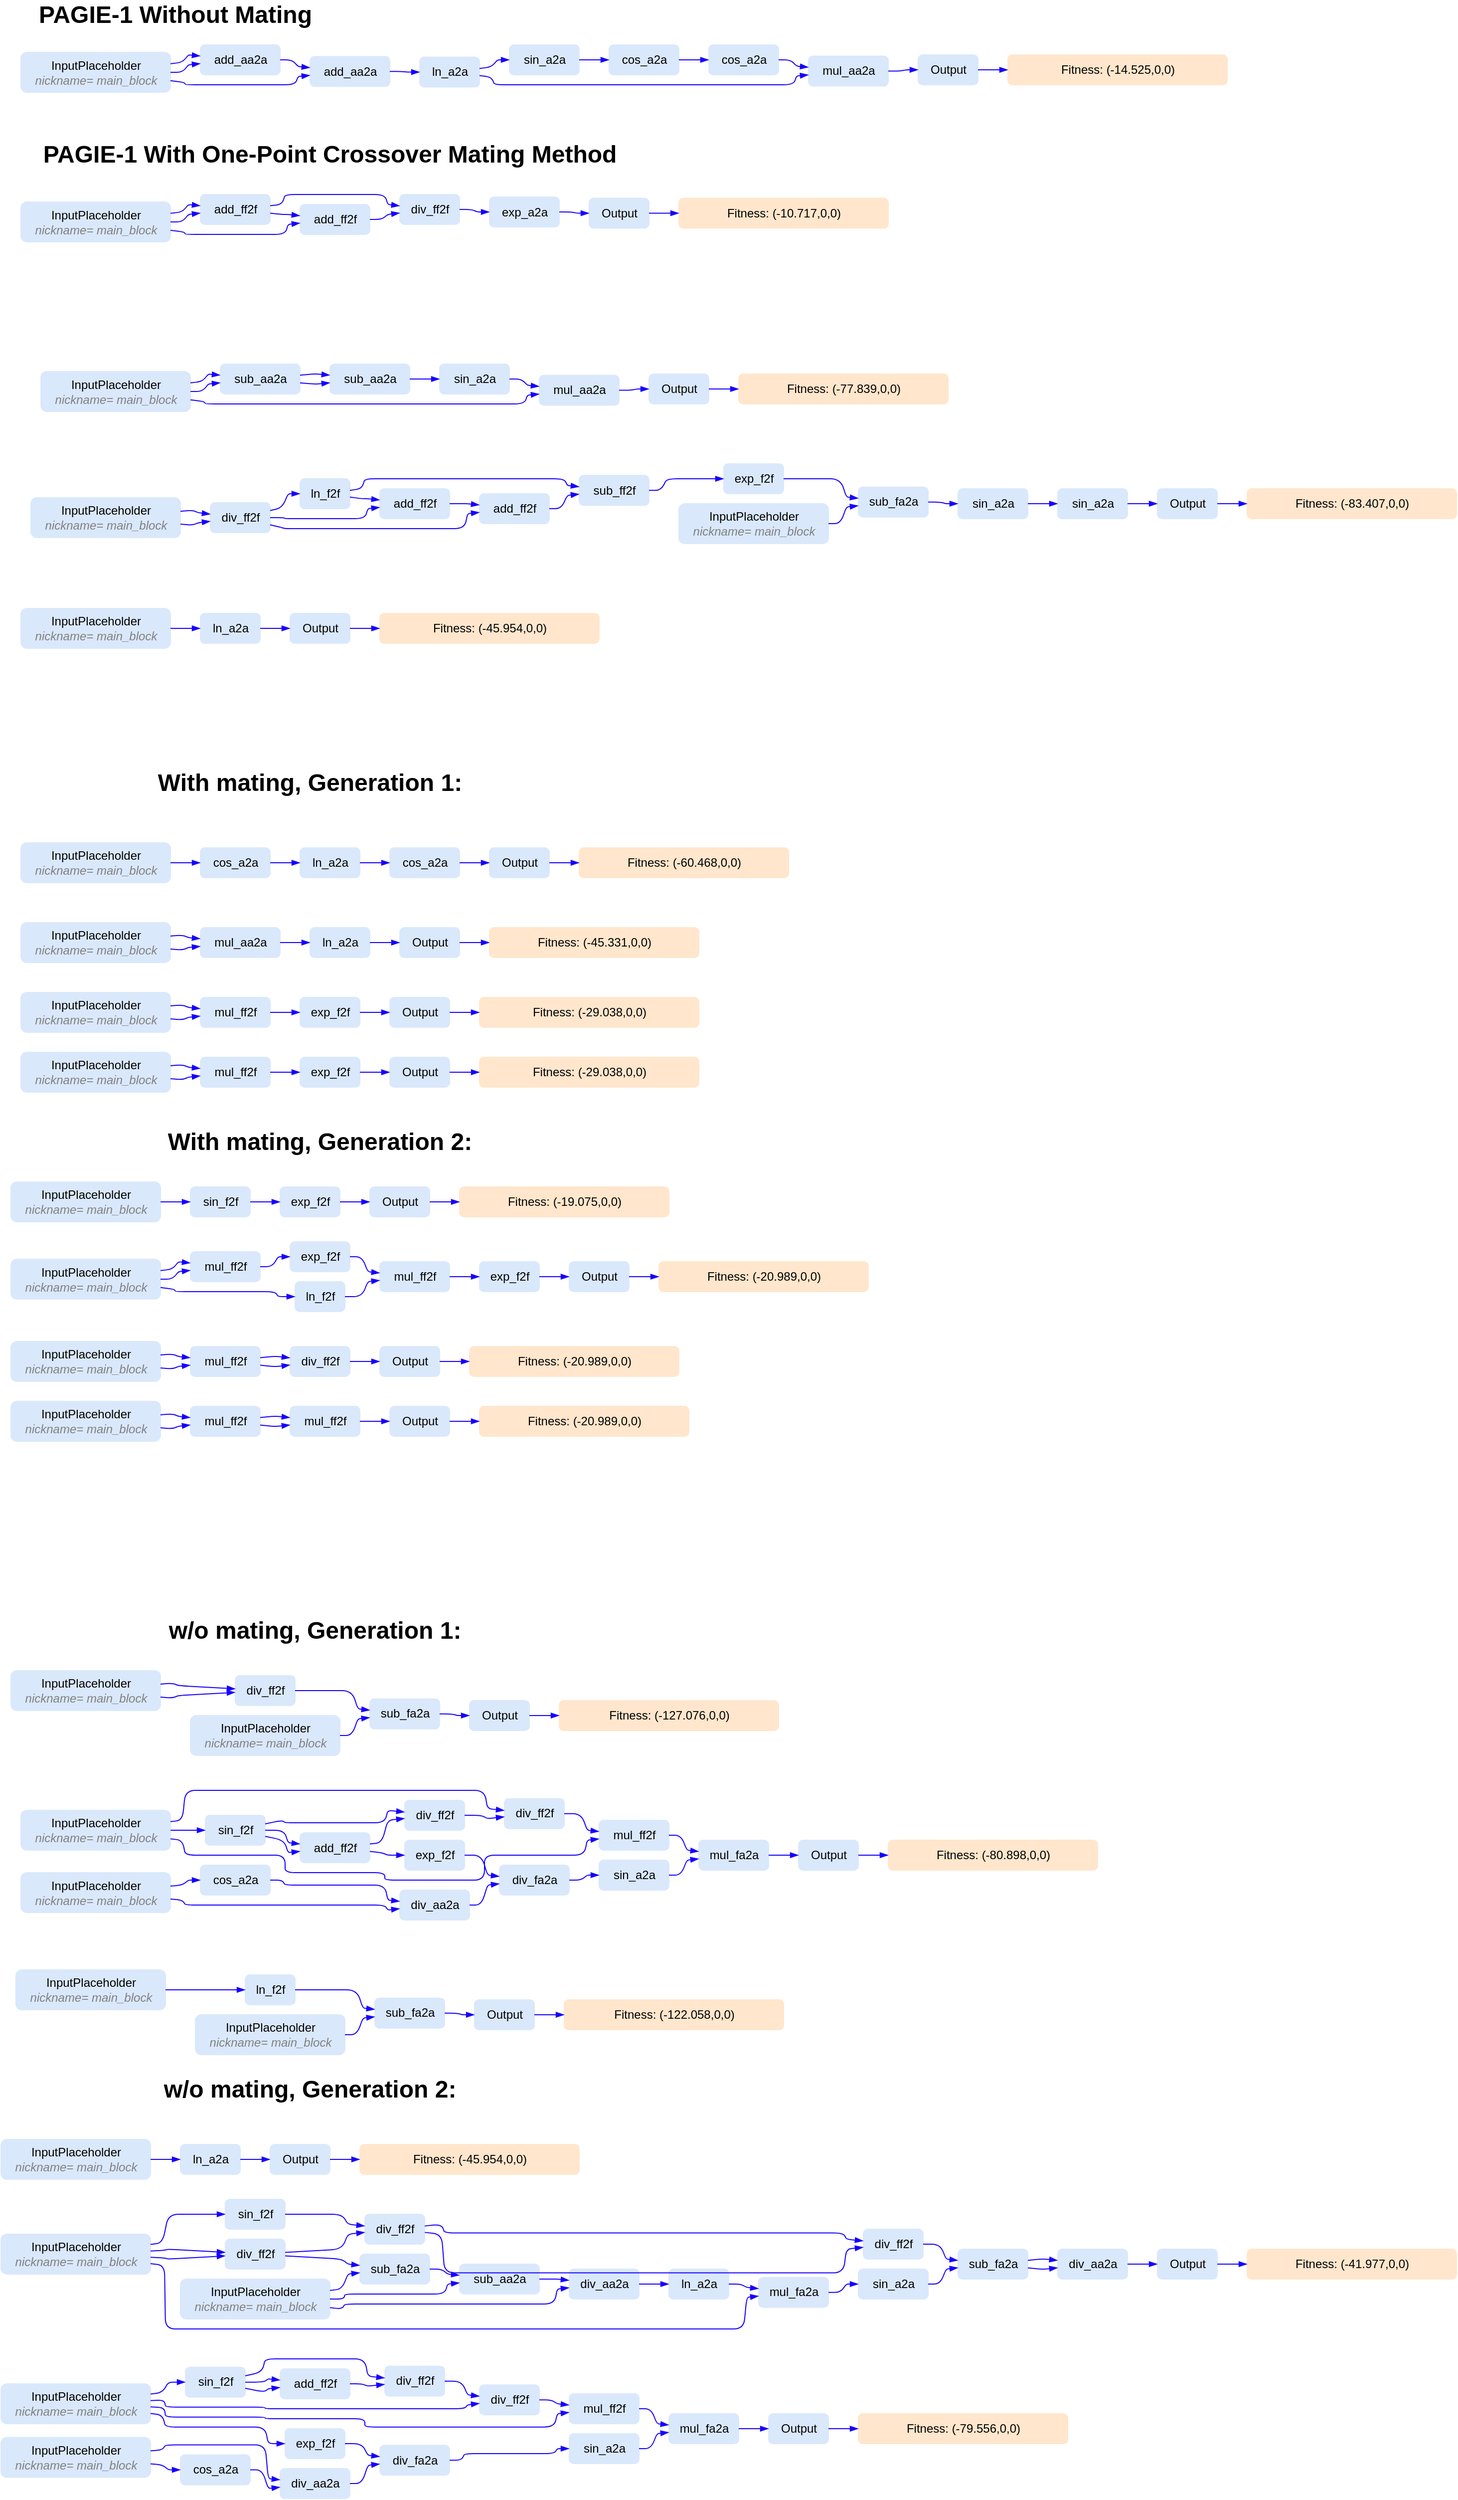 <mxfile version="14.6.6" type="github"><diagram id="794e9hoa0dvPg3qW223i" name="Page-1"><mxGraphModel dx="1694" dy="2090" grid="1" gridSize="10" guides="1" tooltips="1" connect="1" arrows="1" fold="1" page="1" pageScale="1" pageWidth="827" pageHeight="1169" math="0" shadow="0"><root><mxCell id="0"/><mxCell id="1" parent="0"/><UserObject label="%step%&lt;br&gt;&lt;i style=&quot;color: gray&quot;&gt;%text%&lt;/i&gt;" step="InputPlaceholder" text="nickname= main_block" arrow_color="#1500ff" placeholders="1" id="YVG_8ixORekf63q9-cPP-1"><mxCell style="html=1;shape=rectangle;rounded=1;fillColor=#dae8fc;strokeColor=#dae8fc" vertex="1" parent="1"><mxGeometry x="20" y="27.5" width="150" height="40" as="geometry"/></mxCell></UserObject><UserObject label="%step%&lt;br&gt;&lt;i style=&quot;color: gray&quot;&gt;%text%&lt;/i&gt;" step="add_aa2a" text="" arrow_color="#1500ff" placeholders="1" id="YVG_8ixORekf63q9-cPP-2"><mxCell style="html=1;shape=rectangle;rounded=1;fillColor=#dae8fc;strokeColor=#dae8fc" vertex="1" parent="1"><mxGeometry x="200" y="20" width="80" height="30" as="geometry"/></mxCell></UserObject><UserObject label="%step%&lt;br&gt;&lt;i style=&quot;color: gray&quot;&gt;%text%&lt;/i&gt;" step="add_aa2a" text="" arrow_color="#1500ff" placeholders="1" id="YVG_8ixORekf63q9-cPP-3"><mxCell style="html=1;shape=rectangle;rounded=1;fillColor=#dae8fc;strokeColor=#dae8fc" vertex="1" parent="1"><mxGeometry x="310" y="31.667" width="80" height="30" as="geometry"/></mxCell></UserObject><UserObject label="%step%&lt;br&gt;&lt;i style=&quot;color: gray&quot;&gt;%text%&lt;/i&gt;" step="ln_a2a" text="" arrow_color="#1500ff" placeholders="1" id="YVG_8ixORekf63q9-cPP-4"><mxCell style="html=1;shape=rectangle;rounded=1;fillColor=#dae8fc;strokeColor=#dae8fc" vertex="1" parent="1"><mxGeometry x="420" y="32.222" width="60" height="30" as="geometry"/></mxCell></UserObject><UserObject label="%step%&lt;br&gt;&lt;i style=&quot;color: gray&quot;&gt;%text%&lt;/i&gt;" step="sin_a2a" text="" arrow_color="#1500ff" placeholders="1" id="YVG_8ixORekf63q9-cPP-5"><mxCell style="html=1;shape=rectangle;rounded=1;fillColor=#dae8fc;strokeColor=#dae8fc" vertex="1" parent="1"><mxGeometry x="510" y="20" width="70" height="30" as="geometry"/></mxCell></UserObject><UserObject label="%step%&lt;br&gt;&lt;i style=&quot;color: gray&quot;&gt;%text%&lt;/i&gt;" step="cos_a2a" text="" arrow_color="#1500ff" placeholders="1" id="YVG_8ixORekf63q9-cPP-6"><mxCell style="html=1;shape=rectangle;rounded=1;fillColor=#dae8fc;strokeColor=#dae8fc" vertex="1" parent="1"><mxGeometry x="610" y="20" width="70" height="30" as="geometry"/></mxCell></UserObject><UserObject label="%step%&lt;br&gt;&lt;i style=&quot;color: gray&quot;&gt;%text%&lt;/i&gt;" step="cos_a2a" text="" arrow_color="#1500ff" placeholders="1" id="YVG_8ixORekf63q9-cPP-7"><mxCell style="html=1;shape=rectangle;rounded=1;fillColor=#dae8fc;strokeColor=#dae8fc" vertex="1" parent="1"><mxGeometry x="710" y="20" width="70" height="30" as="geometry"/></mxCell></UserObject><UserObject label="%step%&lt;br&gt;&lt;i style=&quot;color: gray&quot;&gt;%text%&lt;/i&gt;" step="mul_aa2a" text="" arrow_color="#1500ff" placeholders="1" id="YVG_8ixORekf63q9-cPP-8"><mxCell style="html=1;shape=rectangle;rounded=1;fillColor=#dae8fc;strokeColor=#dae8fc" vertex="1" parent="1"><mxGeometry x="810" y="31.25" width="80" height="30" as="geometry"/></mxCell></UserObject><UserObject label="%step%&lt;br&gt;&lt;i style=&quot;color: gray&quot;&gt;%text%&lt;/i&gt;" step="Output" text="" arrow_color="#1500ff" placeholders="1" id="YVG_8ixORekf63q9-cPP-9"><mxCell style="html=1;shape=rectangle;rounded=1;fillColor=#dae8fc;strokeColor=#dae8fc" vertex="1" parent="1"><mxGeometry x="920" y="30" width="60" height="30" as="geometry"/></mxCell></UserObject><UserObject label="%step%&lt;br&gt;&lt;i style=&quot;color: gray&quot;&gt;%text%&lt;/i&gt;" step="Fitness: (-14.525,0,0)" text="" arrow_color="" placeholders="1" id="YVG_8ixORekf63q9-cPP-10"><mxCell style="html=1;shape=rectangle;rounded=1;fillColor=#ffe6cc;strokeColor=#ffe6cc" vertex="1" parent="1"><mxGeometry x="1010" y="30" width="220" height="30" as="geometry"/></mxCell></UserObject><mxCell id="YVG_8ixORekf63q9-cPP-11" value="" style="curved=0;endArrow=blockThin;endFill=1;fillColor=#1500ff;strokeColor=#1500ff;" edge="1" parent="1" source="YVG_8ixORekf63q9-cPP-1" target="YVG_8ixORekf63q9-cPP-2"><mxGeometry relative="1" as="geometry"><Array as="points"><mxPoint x="182" y="37.5"/><mxPoint x="188" y="30"/></Array></mxGeometry></mxCell><mxCell id="YVG_8ixORekf63q9-cPP-12" value="" style="curved=0;endArrow=blockThin;endFill=1;fillColor=#1500ff;strokeColor=#1500ff;" edge="1" parent="1" source="YVG_8ixORekf63q9-cPP-1" target="YVG_8ixORekf63q9-cPP-2"><mxGeometry relative="1" as="geometry"><Array as="points"><mxPoint x="182" y="47.5"/><mxPoint x="188" y="40"/></Array></mxGeometry></mxCell><mxCell id="YVG_8ixORekf63q9-cPP-13" value="" style="curved=0;endArrow=blockThin;endFill=1;fillColor=#1500ff;strokeColor=#1500ff;" edge="1" parent="1" source="YVG_8ixORekf63q9-cPP-1" target="YVG_8ixORekf63q9-cPP-3"><mxGeometry relative="1" as="geometry"><Array as="points"><mxPoint x="184" y="57.5"/><mxPoint x="185" y="60"/><mxPoint x="295" y="60"/><mxPoint x="298" y="51.667"/></Array></mxGeometry></mxCell><mxCell id="YVG_8ixORekf63q9-cPP-14" value="" style="curved=0;endArrow=blockThin;endFill=1;fillColor=#1500ff;strokeColor=#1500ff;" edge="1" parent="1" source="YVG_8ixORekf63q9-cPP-2" target="YVG_8ixORekf63q9-cPP-3"><mxGeometry relative="1" as="geometry"><Array as="points"><mxPoint x="292" y="35"/><mxPoint x="298" y="41.667"/></Array></mxGeometry></mxCell><mxCell id="YVG_8ixORekf63q9-cPP-15" value="" style="curved=0;endArrow=blockThin;endFill=1;fillColor=#1500ff;strokeColor=#1500ff;" edge="1" parent="1" source="YVG_8ixORekf63q9-cPP-3" target="YVG_8ixORekf63q9-cPP-4"><mxGeometry relative="1" as="geometry"><Array as="points"><mxPoint x="402" y="46.667"/><mxPoint x="408" y="47.222"/></Array></mxGeometry></mxCell><mxCell id="YVG_8ixORekf63q9-cPP-16" value="" style="curved=0;endArrow=blockThin;endFill=1;fillColor=#1500ff;strokeColor=#1500ff;" edge="1" parent="1" source="YVG_8ixORekf63q9-cPP-4" target="YVG_8ixORekf63q9-cPP-5"><mxGeometry relative="1" as="geometry"><Array as="points"><mxPoint x="492" y="42.222"/><mxPoint x="498" y="35"/></Array></mxGeometry></mxCell><mxCell id="YVG_8ixORekf63q9-cPP-17" value="" style="curved=0;endArrow=blockThin;endFill=1;fillColor=#1500ff;strokeColor=#1500ff;" edge="1" parent="1" source="YVG_8ixORekf63q9-cPP-5" target="YVG_8ixORekf63q9-cPP-6"><mxGeometry relative="1" as="geometry"><Array as="points"><mxPoint x="592" y="35"/><mxPoint x="598" y="35"/></Array></mxGeometry></mxCell><mxCell id="YVG_8ixORekf63q9-cPP-18" value="" style="curved=0;endArrow=blockThin;endFill=1;fillColor=#1500ff;strokeColor=#1500ff;" edge="1" parent="1" source="YVG_8ixORekf63q9-cPP-6" target="YVG_8ixORekf63q9-cPP-7"><mxGeometry relative="1" as="geometry"><Array as="points"><mxPoint x="692" y="35"/><mxPoint x="698" y="35"/></Array></mxGeometry></mxCell><mxCell id="YVG_8ixORekf63q9-cPP-19" value="" style="curved=0;endArrow=blockThin;endFill=1;fillColor=#1500ff;strokeColor=#1500ff;" edge="1" parent="1" source="YVG_8ixORekf63q9-cPP-4" target="YVG_8ixORekf63q9-cPP-8"><mxGeometry relative="1" as="geometry"><Array as="points"><mxPoint x="492" y="52.222"/><mxPoint x="495" y="60"/><mxPoint x="595" y="60"/><mxPoint x="595" y="60"/><mxPoint x="695" y="60"/><mxPoint x="695" y="60"/><mxPoint x="795" y="60"/><mxPoint x="798" y="51.25"/></Array></mxGeometry></mxCell><mxCell id="YVG_8ixORekf63q9-cPP-20" value="" style="curved=0;endArrow=blockThin;endFill=1;fillColor=#1500ff;strokeColor=#1500ff;" edge="1" parent="1" source="YVG_8ixORekf63q9-cPP-7" target="YVG_8ixORekf63q9-cPP-8"><mxGeometry relative="1" as="geometry"><Array as="points"><mxPoint x="792" y="35"/><mxPoint x="798" y="41.25"/></Array></mxGeometry></mxCell><mxCell id="YVG_8ixORekf63q9-cPP-21" value="" style="curved=0;endArrow=blockThin;endFill=1;fillColor=#1500ff;strokeColor=#1500ff;" edge="1" parent="1" source="YVG_8ixORekf63q9-cPP-8" target="YVG_8ixORekf63q9-cPP-9"><mxGeometry relative="1" as="geometry"><Array as="points"><mxPoint x="902" y="46.25"/><mxPoint x="908" y="45"/></Array></mxGeometry></mxCell><mxCell id="YVG_8ixORekf63q9-cPP-22" value="" style="curved=0;endArrow=blockThin;endFill=1;fillColor=#1500ff;strokeColor=#1500ff;" edge="1" parent="1" source="YVG_8ixORekf63q9-cPP-9" target="YVG_8ixORekf63q9-cPP-10"><mxGeometry relative="1" as="geometry"><Array as="points"><mxPoint x="992" y="45"/><mxPoint x="998" y="45"/></Array></mxGeometry></mxCell><UserObject label="%step%&lt;br&gt;&lt;i style=&quot;color: gray&quot;&gt;%text%&lt;/i&gt;" step="InputPlaceholder" text="nickname= main_block" arrow_color="#1500ff" placeholders="1" id="YVG_8ixORekf63q9-cPP-23"><mxCell style="html=1;shape=rectangle;rounded=1;fillColor=#dae8fc;strokeColor=#dae8fc" vertex="1" parent="1"><mxGeometry x="20" y="177.5" width="150" height="40" as="geometry"/></mxCell></UserObject><UserObject label="%step%&lt;br&gt;&lt;i style=&quot;color: gray&quot;&gt;%text%&lt;/i&gt;" step="add_ff2f" text="" arrow_color="#1500ff" placeholders="1" id="YVG_8ixORekf63q9-cPP-24"><mxCell style="html=1;shape=rectangle;rounded=1;fillColor=#dae8fc;strokeColor=#dae8fc" vertex="1" parent="1"><mxGeometry x="200" y="170" width="70" height="30" as="geometry"/></mxCell></UserObject><UserObject label="%step%&lt;br&gt;&lt;i style=&quot;color: gray&quot;&gt;%text%&lt;/i&gt;" step="add_ff2f" text="" arrow_color="#1500ff" placeholders="1" id="YVG_8ixORekf63q9-cPP-25"><mxCell style="html=1;shape=rectangle;rounded=1;fillColor=#dae8fc;strokeColor=#dae8fc" vertex="1" parent="1"><mxGeometry x="300" y="180" width="70" height="30" as="geometry"/></mxCell></UserObject><UserObject label="%step%&lt;br&gt;&lt;i style=&quot;color: gray&quot;&gt;%text%&lt;/i&gt;" step="div_ff2f" text="" arrow_color="#1500ff" placeholders="1" id="YVG_8ixORekf63q9-cPP-26"><mxCell style="html=1;shape=rectangle;rounded=1;fillColor=#dae8fc;strokeColor=#dae8fc" vertex="1" parent="1"><mxGeometry x="400" y="170" width="60" height="30" as="geometry"/></mxCell></UserObject><UserObject label="%step%&lt;br&gt;&lt;i style=&quot;color: gray&quot;&gt;%text%&lt;/i&gt;" step="exp_a2a" text="" arrow_color="#1500ff" placeholders="1" id="YVG_8ixORekf63q9-cPP-27"><mxCell style="html=1;shape=rectangle;rounded=1;fillColor=#dae8fc;strokeColor=#dae8fc" vertex="1" parent="1"><mxGeometry x="490" y="172.5" width="70" height="30" as="geometry"/></mxCell></UserObject><UserObject label="%step%&lt;br&gt;&lt;i style=&quot;color: gray&quot;&gt;%text%&lt;/i&gt;" step="Output" text="" arrow_color="#1500ff" placeholders="1" id="YVG_8ixORekf63q9-cPP-28"><mxCell style="html=1;shape=rectangle;rounded=1;fillColor=#dae8fc;strokeColor=#dae8fc" vertex="1" parent="1"><mxGeometry x="590" y="173.75" width="60" height="30" as="geometry"/></mxCell></UserObject><UserObject label="%step%&lt;br&gt;&lt;i style=&quot;color: gray&quot;&gt;%text%&lt;/i&gt;" step="Fitness: (-10.717,0,0)" text="" arrow_color="" placeholders="1" id="YVG_8ixORekf63q9-cPP-29"><mxCell style="html=1;shape=rectangle;rounded=1;fillColor=#ffe6cc;strokeColor=#ffe6cc" vertex="1" parent="1"><mxGeometry x="680" y="173.75" width="210" height="30" as="geometry"/></mxCell></UserObject><mxCell id="YVG_8ixORekf63q9-cPP-30" value="" style="curved=0;endArrow=blockThin;endFill=1;fillColor=#1500ff;strokeColor=#1500ff;" edge="1" parent="1" source="YVG_8ixORekf63q9-cPP-23" target="YVG_8ixORekf63q9-cPP-24"><mxGeometry relative="1" as="geometry"><Array as="points"><mxPoint x="182" y="187.5"/><mxPoint x="188" y="180"/></Array></mxGeometry></mxCell><mxCell id="YVG_8ixORekf63q9-cPP-31" value="" style="curved=0;endArrow=blockThin;endFill=1;fillColor=#1500ff;strokeColor=#1500ff;" edge="1" parent="1" source="YVG_8ixORekf63q9-cPP-23" target="YVG_8ixORekf63q9-cPP-24"><mxGeometry relative="1" as="geometry"><Array as="points"><mxPoint x="182" y="197.5"/><mxPoint x="188" y="190"/></Array></mxGeometry></mxCell><mxCell id="YVG_8ixORekf63q9-cPP-32" value="" style="curved=0;endArrow=blockThin;endFill=1;fillColor=#1500ff;strokeColor=#1500ff;" edge="1" parent="1" source="YVG_8ixORekf63q9-cPP-24" target="YVG_8ixORekf63q9-cPP-25"><mxGeometry relative="1" as="geometry"><Array as="points"><mxPoint x="282" y="190"/><mxPoint x="288" y="190"/></Array></mxGeometry></mxCell><mxCell id="YVG_8ixORekf63q9-cPP-33" value="" style="curved=0;endArrow=blockThin;endFill=1;fillColor=#1500ff;strokeColor=#1500ff;" edge="1" parent="1" source="YVG_8ixORekf63q9-cPP-23" target="YVG_8ixORekf63q9-cPP-25"><mxGeometry relative="1" as="geometry"><Array as="points"><mxPoint x="184" y="207.5"/><mxPoint x="185" y="210"/><mxPoint x="285" y="210"/><mxPoint x="288" y="200"/></Array></mxGeometry></mxCell><mxCell id="YVG_8ixORekf63q9-cPP-34" value="" style="curved=0;endArrow=blockThin;endFill=1;fillColor=#1500ff;strokeColor=#1500ff;" edge="1" parent="1" source="YVG_8ixORekf63q9-cPP-24" target="YVG_8ixORekf63q9-cPP-26"><mxGeometry relative="1" as="geometry"><Array as="points"><mxPoint x="282" y="180"/><mxPoint x="285" y="170"/><mxPoint x="385" y="170"/><mxPoint x="388" y="180"/></Array></mxGeometry></mxCell><mxCell id="YVG_8ixORekf63q9-cPP-35" value="" style="curved=0;endArrow=blockThin;endFill=1;fillColor=#1500ff;strokeColor=#1500ff;" edge="1" parent="1" source="YVG_8ixORekf63q9-cPP-25" target="YVG_8ixORekf63q9-cPP-26"><mxGeometry relative="1" as="geometry"><Array as="points"><mxPoint x="382" y="195"/><mxPoint x="388" y="190"/></Array></mxGeometry></mxCell><mxCell id="YVG_8ixORekf63q9-cPP-36" value="" style="curved=0;endArrow=blockThin;endFill=1;fillColor=#1500ff;strokeColor=#1500ff;" edge="1" parent="1" source="YVG_8ixORekf63q9-cPP-26" target="YVG_8ixORekf63q9-cPP-27"><mxGeometry relative="1" as="geometry"><Array as="points"><mxPoint x="472" y="185"/><mxPoint x="478" y="187.5"/></Array></mxGeometry></mxCell><mxCell id="YVG_8ixORekf63q9-cPP-37" value="" style="curved=0;endArrow=blockThin;endFill=1;fillColor=#1500ff;strokeColor=#1500ff;" edge="1" parent="1" source="YVG_8ixORekf63q9-cPP-27" target="YVG_8ixORekf63q9-cPP-28"><mxGeometry relative="1" as="geometry"><Array as="points"><mxPoint x="572" y="187.5"/><mxPoint x="578" y="188.75"/></Array></mxGeometry></mxCell><mxCell id="YVG_8ixORekf63q9-cPP-38" value="" style="curved=0;endArrow=blockThin;endFill=1;fillColor=#1500ff;strokeColor=#1500ff;" edge="1" parent="1" source="YVG_8ixORekf63q9-cPP-28" target="YVG_8ixORekf63q9-cPP-29"><mxGeometry relative="1" as="geometry"><Array as="points"><mxPoint x="662" y="188.75"/><mxPoint x="668" y="188.75"/></Array></mxGeometry></mxCell><mxCell id="YVG_8ixORekf63q9-cPP-39" value="&lt;font style=&quot;font-size: 24px&quot;&gt;&lt;b&gt;PAGIE-1 Without Mating&lt;/b&gt;&lt;/font&gt;" style="text;html=1;strokeColor=none;fillColor=none;align=center;verticalAlign=middle;whiteSpace=wrap;rounded=0;" vertex="1" parent="1"><mxGeometry x="30" y="-20" width="290" height="20" as="geometry"/></mxCell><mxCell id="YVG_8ixORekf63q9-cPP-40" value="&lt;font style=&quot;font-size: 24px&quot;&gt;&lt;b&gt;PAGIE-1 With One-Point Crossover Mating Method&lt;/b&gt;&lt;/font&gt;" style="text;html=1;strokeColor=none;fillColor=none;align=center;verticalAlign=middle;whiteSpace=wrap;rounded=0;" vertex="1" parent="1"><mxGeometry x="20" y="120" width="620" height="20" as="geometry"/></mxCell><UserObject label="%step%&lt;br&gt;&lt;i style=&quot;color: gray&quot;&gt;%text%&lt;/i&gt;" step="InputPlaceholder" text="nickname= main_block" arrow_color="#1500ff" placeholders="1" id="YVG_8ixORekf63q9-cPP-84"><mxCell style="html=1;shape=rectangle;rounded=1;fillColor=#dae8fc;strokeColor=#dae8fc" vertex="1" parent="1"><mxGeometry x="40" y="347.5" width="150" height="40" as="geometry"/></mxCell></UserObject><UserObject label="%step%&lt;br&gt;&lt;i style=&quot;color: gray&quot;&gt;%text%&lt;/i&gt;" step="sub_aa2a" text="" arrow_color="#1500ff" placeholders="1" id="YVG_8ixORekf63q9-cPP-85"><mxCell style="html=1;shape=rectangle;rounded=1;fillColor=#dae8fc;strokeColor=#dae8fc" vertex="1" parent="1"><mxGeometry x="220" y="340" width="80" height="30" as="geometry"/></mxCell></UserObject><UserObject label="%step%&lt;br&gt;&lt;i style=&quot;color: gray&quot;&gt;%text%&lt;/i&gt;" step="sub_aa2a" text="" arrow_color="#1500ff" placeholders="1" id="YVG_8ixORekf63q9-cPP-86"><mxCell style="html=1;shape=rectangle;rounded=1;fillColor=#dae8fc;strokeColor=#dae8fc" vertex="1" parent="1"><mxGeometry x="330" y="340" width="80" height="30" as="geometry"/></mxCell></UserObject><UserObject label="%step%&lt;br&gt;&lt;i style=&quot;color: gray&quot;&gt;%text%&lt;/i&gt;" step="sin_a2a" text="" arrow_color="#1500ff" placeholders="1" id="YVG_8ixORekf63q9-cPP-87"><mxCell style="html=1;shape=rectangle;rounded=1;fillColor=#dae8fc;strokeColor=#dae8fc" vertex="1" parent="1"><mxGeometry x="440" y="340" width="70" height="30" as="geometry"/></mxCell></UserObject><UserObject label="%step%&lt;br&gt;&lt;i style=&quot;color: gray&quot;&gt;%text%&lt;/i&gt;" step="mul_aa2a" text="" arrow_color="#1500ff" placeholders="1" id="YVG_8ixORekf63q9-cPP-88"><mxCell style="html=1;shape=rectangle;rounded=1;fillColor=#dae8fc;strokeColor=#dae8fc" vertex="1" parent="1"><mxGeometry x="540" y="351.25" width="80" height="30" as="geometry"/></mxCell></UserObject><UserObject label="%step%&lt;br&gt;&lt;i style=&quot;color: gray&quot;&gt;%text%&lt;/i&gt;" step="Output" text="" arrow_color="#1500ff" placeholders="1" id="YVG_8ixORekf63q9-cPP-89"><mxCell style="html=1;shape=rectangle;rounded=1;fillColor=#dae8fc;strokeColor=#dae8fc" vertex="1" parent="1"><mxGeometry x="650" y="350" width="60" height="30" as="geometry"/></mxCell></UserObject><UserObject label="%step%&lt;br&gt;&lt;i style=&quot;color: gray&quot;&gt;%text%&lt;/i&gt;" step="Fitness: (-77.839,0,0)" text="" arrow_color="" placeholders="1" id="YVG_8ixORekf63q9-cPP-90"><mxCell style="html=1;shape=rectangle;rounded=1;fillColor=#ffe6cc;strokeColor=#ffe6cc" vertex="1" parent="1"><mxGeometry x="740" y="350" width="210" height="30" as="geometry"/></mxCell></UserObject><mxCell id="YVG_8ixORekf63q9-cPP-91" value="" style="curved=0;endArrow=blockThin;endFill=1;fillColor=#1500ff;strokeColor=#1500ff;" edge="1" parent="1" source="YVG_8ixORekf63q9-cPP-84" target="YVG_8ixORekf63q9-cPP-85"><mxGeometry relative="1" as="geometry"><Array as="points"><mxPoint x="202" y="357.5"/><mxPoint x="208" y="350"/></Array></mxGeometry></mxCell><mxCell id="YVG_8ixORekf63q9-cPP-92" value="" style="curved=0;endArrow=blockThin;endFill=1;fillColor=#1500ff;strokeColor=#1500ff;" edge="1" parent="1" source="YVG_8ixORekf63q9-cPP-84" target="YVG_8ixORekf63q9-cPP-85"><mxGeometry relative="1" as="geometry"><Array as="points"><mxPoint x="202" y="367.5"/><mxPoint x="208" y="360"/></Array></mxGeometry></mxCell><mxCell id="YVG_8ixORekf63q9-cPP-93" value="" style="curved=0;endArrow=blockThin;endFill=1;fillColor=#1500ff;strokeColor=#1500ff;" edge="1" parent="1" source="YVG_8ixORekf63q9-cPP-85" target="YVG_8ixORekf63q9-cPP-86"><mxGeometry relative="1" as="geometry"><Array as="points"><mxPoint x="312" y="350"/><mxPoint x="318" y="350"/></Array></mxGeometry></mxCell><mxCell id="YVG_8ixORekf63q9-cPP-94" value="" style="curved=0;endArrow=blockThin;endFill=1;fillColor=#1500ff;strokeColor=#1500ff;" edge="1" parent="1" source="YVG_8ixORekf63q9-cPP-85" target="YVG_8ixORekf63q9-cPP-86"><mxGeometry relative="1" as="geometry"><Array as="points"><mxPoint x="312" y="360"/><mxPoint x="318" y="360"/></Array></mxGeometry></mxCell><mxCell id="YVG_8ixORekf63q9-cPP-95" value="" style="curved=0;endArrow=blockThin;endFill=1;fillColor=#1500ff;strokeColor=#1500ff;" edge="1" parent="1" source="YVG_8ixORekf63q9-cPP-86" target="YVG_8ixORekf63q9-cPP-87"><mxGeometry relative="1" as="geometry"><Array as="points"><mxPoint x="422" y="355"/><mxPoint x="428" y="355"/></Array></mxGeometry></mxCell><mxCell id="YVG_8ixORekf63q9-cPP-96" value="" style="curved=0;endArrow=blockThin;endFill=1;fillColor=#1500ff;strokeColor=#1500ff;" edge="1" parent="1" source="YVG_8ixORekf63q9-cPP-87" target="YVG_8ixORekf63q9-cPP-88"><mxGeometry relative="1" as="geometry"><Array as="points"><mxPoint x="522" y="355"/><mxPoint x="528" y="361.25"/></Array></mxGeometry></mxCell><mxCell id="YVG_8ixORekf63q9-cPP-97" value="" style="curved=0;endArrow=blockThin;endFill=1;fillColor=#1500ff;strokeColor=#1500ff;" edge="1" parent="1" source="YVG_8ixORekf63q9-cPP-84" target="YVG_8ixORekf63q9-cPP-88"><mxGeometry relative="1" as="geometry"><Array as="points"><mxPoint x="204" y="377.5"/><mxPoint x="205" y="380"/><mxPoint x="315" y="380"/><mxPoint x="315" y="380"/><mxPoint x="425" y="380"/><mxPoint x="425" y="380"/><mxPoint x="525" y="380"/><mxPoint x="528" y="371.25"/></Array></mxGeometry></mxCell><mxCell id="YVG_8ixORekf63q9-cPP-98" value="" style="curved=0;endArrow=blockThin;endFill=1;fillColor=#1500ff;strokeColor=#1500ff;" edge="1" parent="1" source="YVG_8ixORekf63q9-cPP-88" target="YVG_8ixORekf63q9-cPP-89"><mxGeometry relative="1" as="geometry"><Array as="points"><mxPoint x="632" y="366.25"/><mxPoint x="638" y="365"/></Array></mxGeometry></mxCell><mxCell id="YVG_8ixORekf63q9-cPP-99" value="" style="curved=0;endArrow=blockThin;endFill=1;fillColor=#1500ff;strokeColor=#1500ff;" edge="1" parent="1" source="YVG_8ixORekf63q9-cPP-89" target="YVG_8ixORekf63q9-cPP-90"><mxGeometry relative="1" as="geometry"><Array as="points"><mxPoint x="722" y="365"/><mxPoint x="728" y="365"/></Array></mxGeometry></mxCell><UserObject label="%step%&lt;br&gt;&lt;i style=&quot;color: gray&quot;&gt;%text%&lt;/i&gt;" step="InputPlaceholder" text="nickname= main_block" arrow_color="#1500ff" placeholders="1" id="YVG_8ixORekf63q9-cPP-140"><mxCell style="html=1;shape=rectangle;rounded=1;fillColor=#dae8fc;strokeColor=#dae8fc" vertex="1" parent="1"><mxGeometry x="30" y="474.062" width="150" height="40" as="geometry"/></mxCell></UserObject><UserObject label="%step%&lt;br&gt;&lt;i style=&quot;color: gray&quot;&gt;%text%&lt;/i&gt;" step="InputPlaceholder" text="nickname= main_block" arrow_color="#1500ff" placeholders="1" id="YVG_8ixORekf63q9-cPP-141"><mxCell style="html=1;shape=rectangle;rounded=1;fillColor=#dae8fc;strokeColor=#dae8fc" vertex="1" parent="1"><mxGeometry x="680" y="480" width="150" height="40" as="geometry"/></mxCell></UserObject><UserObject label="%step%&lt;br&gt;&lt;i style=&quot;color: gray&quot;&gt;%text%&lt;/i&gt;" step="div_ff2f" text="" arrow_color="#1500ff" placeholders="1" id="YVG_8ixORekf63q9-cPP-142"><mxCell style="html=1;shape=rectangle;rounded=1;fillColor=#dae8fc;strokeColor=#dae8fc" vertex="1" parent="1"><mxGeometry x="210" y="479.062" width="60" height="30" as="geometry"/></mxCell></UserObject><UserObject label="%step%&lt;br&gt;&lt;i style=&quot;color: gray&quot;&gt;%text%&lt;/i&gt;" step="ln_f2f" text="" arrow_color="#1500ff" placeholders="1" id="YVG_8ixORekf63q9-cPP-143"><mxCell style="html=1;shape=rectangle;rounded=1;fillColor=#dae8fc;strokeColor=#dae8fc" vertex="1" parent="1"><mxGeometry x="300" y="455" width="50" height="30" as="geometry"/></mxCell></UserObject><UserObject label="%step%&lt;br&gt;&lt;i style=&quot;color: gray&quot;&gt;%text%&lt;/i&gt;" step="add_ff2f" text="" arrow_color="#1500ff" placeholders="1" id="YVG_8ixORekf63q9-cPP-144"><mxCell style="html=1;shape=rectangle;rounded=1;fillColor=#dae8fc;strokeColor=#dae8fc" vertex="1" parent="1"><mxGeometry x="380" y="465" width="70" height="30" as="geometry"/></mxCell></UserObject><UserObject label="%step%&lt;br&gt;&lt;i style=&quot;color: gray&quot;&gt;%text%&lt;/i&gt;" step="add_ff2f" text="" arrow_color="#1500ff" placeholders="1" id="YVG_8ixORekf63q9-cPP-145"><mxCell style="html=1;shape=rectangle;rounded=1;fillColor=#dae8fc;strokeColor=#dae8fc" vertex="1" parent="1"><mxGeometry x="480" y="470" width="70" height="30" as="geometry"/></mxCell></UserObject><UserObject label="%step%&lt;br&gt;&lt;i style=&quot;color: gray&quot;&gt;%text%&lt;/i&gt;" step="sub_ff2f" text="" arrow_color="#1500ff" placeholders="1" id="YVG_8ixORekf63q9-cPP-146"><mxCell style="html=1;shape=rectangle;rounded=1;fillColor=#dae8fc;strokeColor=#dae8fc" vertex="1" parent="1"><mxGeometry x="580" y="451.667" width="70" height="30" as="geometry"/></mxCell></UserObject><UserObject label="%step%&lt;br&gt;&lt;i style=&quot;color: gray&quot;&gt;%text%&lt;/i&gt;" step="exp_f2f" text="" arrow_color="#1500ff" placeholders="1" id="YVG_8ixORekf63q9-cPP-147"><mxCell style="html=1;shape=rectangle;rounded=1;fillColor=#dae8fc;strokeColor=#dae8fc" vertex="1" parent="1"><mxGeometry x="725" y="440" width="60" height="30" as="geometry"/></mxCell></UserObject><UserObject label="%step%&lt;br&gt;&lt;i style=&quot;color: gray&quot;&gt;%text%&lt;/i&gt;" step="sub_fa2a" text="" arrow_color="#1500ff" placeholders="1" id="YVG_8ixORekf63q9-cPP-148"><mxCell style="html=1;shape=rectangle;rounded=1;fillColor=#dae8fc;strokeColor=#dae8fc" vertex="1" parent="1"><mxGeometry x="860" y="463.333" width="70" height="30" as="geometry"/></mxCell></UserObject><UserObject label="%step%&lt;br&gt;&lt;i style=&quot;color: gray&quot;&gt;%text%&lt;/i&gt;" step="sin_a2a" text="" arrow_color="#1500ff" placeholders="1" id="YVG_8ixORekf63q9-cPP-149"><mxCell style="html=1;shape=rectangle;rounded=1;fillColor=#dae8fc;strokeColor=#dae8fc" vertex="1" parent="1"><mxGeometry x="960" y="465" width="70" height="30" as="geometry"/></mxCell></UserObject><UserObject label="%step%&lt;br&gt;&lt;i style=&quot;color: gray&quot;&gt;%text%&lt;/i&gt;" step="sin_a2a" text="" arrow_color="#1500ff" placeholders="1" id="YVG_8ixORekf63q9-cPP-150"><mxCell style="html=1;shape=rectangle;rounded=1;fillColor=#dae8fc;strokeColor=#dae8fc" vertex="1" parent="1"><mxGeometry x="1060" y="465" width="70" height="30" as="geometry"/></mxCell></UserObject><UserObject label="%step%&lt;br&gt;&lt;i style=&quot;color: gray&quot;&gt;%text%&lt;/i&gt;" step="Output" text="" arrow_color="#1500ff" placeholders="1" id="YVG_8ixORekf63q9-cPP-151"><mxCell style="html=1;shape=rectangle;rounded=1;fillColor=#dae8fc;strokeColor=#dae8fc" vertex="1" parent="1"><mxGeometry x="1160" y="465" width="60" height="30" as="geometry"/></mxCell></UserObject><UserObject label="%step%&lt;br&gt;&lt;i style=&quot;color: gray&quot;&gt;%text%&lt;/i&gt;" step="Fitness: (-83.407,0,0)" text="" arrow_color="" placeholders="1" id="YVG_8ixORekf63q9-cPP-152"><mxCell style="html=1;shape=rectangle;rounded=1;fillColor=#ffe6cc;strokeColor=#ffe6cc" vertex="1" parent="1"><mxGeometry x="1250" y="465" width="210" height="30" as="geometry"/></mxCell></UserObject><mxCell id="YVG_8ixORekf63q9-cPP-153" value="" style="curved=0;endArrow=blockThin;endFill=1;fillColor=#1500ff;strokeColor=#1500ff;" edge="1" parent="1" source="YVG_8ixORekf63q9-cPP-140" target="YVG_8ixORekf63q9-cPP-142"><mxGeometry relative="1" as="geometry"><Array as="points"><mxPoint x="192" y="486.562"/><mxPoint x="198" y="489.062"/></Array></mxGeometry></mxCell><mxCell id="YVG_8ixORekf63q9-cPP-154" value="" style="curved=0;endArrow=blockThin;endFill=1;fillColor=#1500ff;strokeColor=#1500ff;" edge="1" parent="1" source="YVG_8ixORekf63q9-cPP-140" target="YVG_8ixORekf63q9-cPP-142"><mxGeometry relative="1" as="geometry"><Array as="points"><mxPoint x="192" y="501.562"/><mxPoint x="198" y="499.062"/></Array></mxGeometry></mxCell><mxCell id="YVG_8ixORekf63q9-cPP-155" value="" style="curved=0;endArrow=blockThin;endFill=1;fillColor=#1500ff;strokeColor=#1500ff;" edge="1" parent="1" source="YVG_8ixORekf63q9-cPP-142" target="YVG_8ixORekf63q9-cPP-143"><mxGeometry relative="1" as="geometry"><Array as="points"><mxPoint x="282" y="484.062"/><mxPoint x="288" y="470"/></Array></mxGeometry></mxCell><mxCell id="YVG_8ixORekf63q9-cPP-156" value="" style="curved=0;endArrow=blockThin;endFill=1;fillColor=#1500ff;strokeColor=#1500ff;" edge="1" parent="1" source="YVG_8ixORekf63q9-cPP-143" target="YVG_8ixORekf63q9-cPP-144"><mxGeometry relative="1" as="geometry"><Array as="points"><mxPoint x="362" y="475"/><mxPoint x="368" y="475"/></Array></mxGeometry></mxCell><mxCell id="YVG_8ixORekf63q9-cPP-157" value="" style="curved=0;endArrow=blockThin;endFill=1;fillColor=#1500ff;strokeColor=#1500ff;" edge="1" parent="1" source="YVG_8ixORekf63q9-cPP-142" target="YVG_8ixORekf63q9-cPP-144"><mxGeometry relative="1" as="geometry"><Array as="points"><mxPoint x="284" y="494.062"/><mxPoint x="285" y="495"/><mxPoint x="365" y="495"/><mxPoint x="368" y="485"/></Array></mxGeometry></mxCell><mxCell id="YVG_8ixORekf63q9-cPP-158" value="" style="curved=0;endArrow=blockThin;endFill=1;fillColor=#1500ff;strokeColor=#1500ff;" edge="1" parent="1" source="YVG_8ixORekf63q9-cPP-142" target="YVG_8ixORekf63q9-cPP-145"><mxGeometry relative="1" as="geometry"><Array as="points"><mxPoint x="282" y="504.062"/><mxPoint x="285" y="505"/><mxPoint x="365" y="505"/><mxPoint x="365" y="505"/><mxPoint x="465" y="505"/><mxPoint x="468" y="490"/></Array></mxGeometry></mxCell><mxCell id="YVG_8ixORekf63q9-cPP-159" value="" style="curved=0;endArrow=blockThin;endFill=1;fillColor=#1500ff;strokeColor=#1500ff;" edge="1" parent="1" source="YVG_8ixORekf63q9-cPP-144" target="YVG_8ixORekf63q9-cPP-145"><mxGeometry relative="1" as="geometry"><Array as="points"><mxPoint x="462" y="480"/><mxPoint x="468" y="480"/></Array></mxGeometry></mxCell><mxCell id="YVG_8ixORekf63q9-cPP-160" value="" style="curved=0;endArrow=blockThin;endFill=1;fillColor=#1500ff;strokeColor=#1500ff;" edge="1" parent="1" source="YVG_8ixORekf63q9-cPP-143" target="YVG_8ixORekf63q9-cPP-146"><mxGeometry relative="1" as="geometry"><Array as="points"><mxPoint x="362" y="465"/><mxPoint x="365" y="455"/><mxPoint x="465" y="455"/><mxPoint x="465" y="455"/><mxPoint x="565" y="455"/><mxPoint x="568" y="461.667"/></Array></mxGeometry></mxCell><mxCell id="YVG_8ixORekf63q9-cPP-161" value="" style="curved=0;endArrow=blockThin;endFill=1;fillColor=#1500ff;strokeColor=#1500ff;" edge="1" parent="1" source="YVG_8ixORekf63q9-cPP-145" target="YVG_8ixORekf63q9-cPP-146"><mxGeometry relative="1" as="geometry"><Array as="points"><mxPoint x="562" y="485"/><mxPoint x="568" y="471.667"/></Array></mxGeometry></mxCell><mxCell id="YVG_8ixORekf63q9-cPP-162" value="" style="curved=0;endArrow=blockThin;endFill=1;fillColor=#1500ff;strokeColor=#1500ff;" edge="1" parent="1" source="YVG_8ixORekf63q9-cPP-146" target="YVG_8ixORekf63q9-cPP-147"><mxGeometry relative="1" as="geometry"><Array as="points"><mxPoint x="662" y="466.667"/><mxPoint x="668" y="455"/></Array></mxGeometry></mxCell><mxCell id="YVG_8ixORekf63q9-cPP-163" value="" style="curved=0;endArrow=blockThin;endFill=1;fillColor=#1500ff;strokeColor=#1500ff;" edge="1" parent="1" source="YVG_8ixORekf63q9-cPP-147" target="YVG_8ixORekf63q9-cPP-148"><mxGeometry relative="1" as="geometry"><Array as="points"><mxPoint x="842" y="455"/><mxPoint x="848" y="473.333"/></Array></mxGeometry></mxCell><mxCell id="YVG_8ixORekf63q9-cPP-164" value="" style="curved=0;endArrow=blockThin;endFill=1;fillColor=#1500ff;strokeColor=#1500ff;" edge="1" parent="1" source="YVG_8ixORekf63q9-cPP-141" target="YVG_8ixORekf63q9-cPP-148"><mxGeometry relative="1" as="geometry"><Array as="points"><mxPoint x="842" y="500"/><mxPoint x="848" y="483.333"/></Array></mxGeometry></mxCell><mxCell id="YVG_8ixORekf63q9-cPP-165" value="" style="curved=0;endArrow=blockThin;endFill=1;fillColor=#1500ff;strokeColor=#1500ff;" edge="1" parent="1" source="YVG_8ixORekf63q9-cPP-148" target="YVG_8ixORekf63q9-cPP-149"><mxGeometry relative="1" as="geometry"><Array as="points"><mxPoint x="942" y="478.333"/><mxPoint x="948" y="480"/></Array></mxGeometry></mxCell><mxCell id="YVG_8ixORekf63q9-cPP-166" value="" style="curved=0;endArrow=blockThin;endFill=1;fillColor=#1500ff;strokeColor=#1500ff;" edge="1" parent="1" source="YVG_8ixORekf63q9-cPP-149" target="YVG_8ixORekf63q9-cPP-150"><mxGeometry relative="1" as="geometry"><Array as="points"><mxPoint x="1042" y="480"/><mxPoint x="1048" y="480"/></Array></mxGeometry></mxCell><mxCell id="YVG_8ixORekf63q9-cPP-167" value="" style="curved=0;endArrow=blockThin;endFill=1;fillColor=#1500ff;strokeColor=#1500ff;" edge="1" parent="1" source="YVG_8ixORekf63q9-cPP-150" target="YVG_8ixORekf63q9-cPP-151"><mxGeometry relative="1" as="geometry"><Array as="points"><mxPoint x="1142" y="480"/><mxPoint x="1148" y="480"/></Array></mxGeometry></mxCell><mxCell id="YVG_8ixORekf63q9-cPP-168" value="" style="curved=0;endArrow=blockThin;endFill=1;fillColor=#1500ff;strokeColor=#1500ff;" edge="1" parent="1" source="YVG_8ixORekf63q9-cPP-151" target="YVG_8ixORekf63q9-cPP-152"><mxGeometry relative="1" as="geometry"><Array as="points"><mxPoint x="1232" y="480"/><mxPoint x="1238" y="480"/></Array></mxGeometry></mxCell><UserObject label="%step%&lt;br&gt;&lt;i style=&quot;color: gray&quot;&gt;%text%&lt;/i&gt;" step="InputPlaceholder" text="nickname= main_block" arrow_color="#1500ff" placeholders="1" id="YVG_8ixORekf63q9-cPP-169"><mxCell style="html=1;shape=rectangle;rounded=1;fillColor=#dae8fc;strokeColor=#dae8fc" vertex="1" parent="1"><mxGeometry x="20" y="585" width="150" height="40" as="geometry"/></mxCell></UserObject><UserObject label="%step%&lt;br&gt;&lt;i style=&quot;color: gray&quot;&gt;%text%&lt;/i&gt;" step="ln_a2a" text="" arrow_color="#1500ff" placeholders="1" id="YVG_8ixORekf63q9-cPP-170"><mxCell style="html=1;shape=rectangle;rounded=1;fillColor=#dae8fc;strokeColor=#dae8fc" vertex="1" parent="1"><mxGeometry x="200" y="590" width="60" height="30" as="geometry"/></mxCell></UserObject><UserObject label="%step%&lt;br&gt;&lt;i style=&quot;color: gray&quot;&gt;%text%&lt;/i&gt;" step="Output" text="" arrow_color="#1500ff" placeholders="1" id="YVG_8ixORekf63q9-cPP-171"><mxCell style="html=1;shape=rectangle;rounded=1;fillColor=#dae8fc;strokeColor=#dae8fc" vertex="1" parent="1"><mxGeometry x="290" y="590" width="60" height="30" as="geometry"/></mxCell></UserObject><UserObject label="%step%&lt;br&gt;&lt;i style=&quot;color: gray&quot;&gt;%text%&lt;/i&gt;" step="Fitness: (-45.954,0,0)" text="" arrow_color="" placeholders="1" id="YVG_8ixORekf63q9-cPP-172"><mxCell style="html=1;shape=rectangle;rounded=1;fillColor=#ffe6cc;strokeColor=#ffe6cc" vertex="1" parent="1"><mxGeometry x="380" y="590" width="220" height="30" as="geometry"/></mxCell></UserObject><mxCell id="YVG_8ixORekf63q9-cPP-173" value="" style="curved=0;endArrow=blockThin;endFill=1;fillColor=#1500ff;strokeColor=#1500ff;" edge="1" parent="1" source="YVG_8ixORekf63q9-cPP-169" target="YVG_8ixORekf63q9-cPP-170"><mxGeometry relative="1" as="geometry"><Array as="points"><mxPoint x="182" y="605"/><mxPoint x="188" y="605"/></Array></mxGeometry></mxCell><mxCell id="YVG_8ixORekf63q9-cPP-174" value="" style="curved=0;endArrow=blockThin;endFill=1;fillColor=#1500ff;strokeColor=#1500ff;" edge="1" parent="1" source="YVG_8ixORekf63q9-cPP-170" target="YVG_8ixORekf63q9-cPP-171"><mxGeometry relative="1" as="geometry"><Array as="points"><mxPoint x="272" y="605"/><mxPoint x="278" y="605"/></Array></mxGeometry></mxCell><mxCell id="YVG_8ixORekf63q9-cPP-175" value="" style="curved=0;endArrow=blockThin;endFill=1;fillColor=#1500ff;strokeColor=#1500ff;" edge="1" parent="1" source="YVG_8ixORekf63q9-cPP-171" target="YVG_8ixORekf63q9-cPP-172"><mxGeometry relative="1" as="geometry"><Array as="points"><mxPoint x="362" y="605"/><mxPoint x="368" y="605"/></Array></mxGeometry></mxCell><UserObject label="%step%&lt;br&gt;&lt;i style=&quot;color: gray&quot;&gt;%text%&lt;/i&gt;" step="InputPlaceholder" text="nickname= main_block" arrow_color="#1500ff" placeholders="1" id="YVG_8ixORekf63q9-cPP-176"><mxCell style="html=1;shape=rectangle;rounded=1;fillColor=#dae8fc;strokeColor=#dae8fc" vertex="1" parent="1"><mxGeometry x="20" y="820" width="150" height="40" as="geometry"/></mxCell></UserObject><UserObject label="%step%&lt;br&gt;&lt;i style=&quot;color: gray&quot;&gt;%text%&lt;/i&gt;" step="cos_a2a" text="" arrow_color="#1500ff" placeholders="1" id="YVG_8ixORekf63q9-cPP-177"><mxCell style="html=1;shape=rectangle;rounded=1;fillColor=#dae8fc;strokeColor=#dae8fc" vertex="1" parent="1"><mxGeometry x="200" y="825" width="70" height="30" as="geometry"/></mxCell></UserObject><UserObject label="%step%&lt;br&gt;&lt;i style=&quot;color: gray&quot;&gt;%text%&lt;/i&gt;" step="ln_a2a" text="" arrow_color="#1500ff" placeholders="1" id="YVG_8ixORekf63q9-cPP-178"><mxCell style="html=1;shape=rectangle;rounded=1;fillColor=#dae8fc;strokeColor=#dae8fc" vertex="1" parent="1"><mxGeometry x="300" y="825" width="60" height="30" as="geometry"/></mxCell></UserObject><UserObject label="%step%&lt;br&gt;&lt;i style=&quot;color: gray&quot;&gt;%text%&lt;/i&gt;" step="cos_a2a" text="" arrow_color="#1500ff" placeholders="1" id="YVG_8ixORekf63q9-cPP-179"><mxCell style="html=1;shape=rectangle;rounded=1;fillColor=#dae8fc;strokeColor=#dae8fc" vertex="1" parent="1"><mxGeometry x="390" y="825" width="70" height="30" as="geometry"/></mxCell></UserObject><UserObject label="%step%&lt;br&gt;&lt;i style=&quot;color: gray&quot;&gt;%text%&lt;/i&gt;" step="Output" text="" arrow_color="#1500ff" placeholders="1" id="YVG_8ixORekf63q9-cPP-180"><mxCell style="html=1;shape=rectangle;rounded=1;fillColor=#dae8fc;strokeColor=#dae8fc" vertex="1" parent="1"><mxGeometry x="490" y="825" width="60" height="30" as="geometry"/></mxCell></UserObject><UserObject label="%step%&lt;br&gt;&lt;i style=&quot;color: gray&quot;&gt;%text%&lt;/i&gt;" step="Fitness: (-60.468,0,0)" text="" arrow_color="" placeholders="1" id="YVG_8ixORekf63q9-cPP-181"><mxCell style="html=1;shape=rectangle;rounded=1;fillColor=#ffe6cc;strokeColor=#ffe6cc" vertex="1" parent="1"><mxGeometry x="580" y="825" width="210" height="30" as="geometry"/></mxCell></UserObject><mxCell id="YVG_8ixORekf63q9-cPP-182" value="" style="curved=0;endArrow=blockThin;endFill=1;fillColor=#1500ff;strokeColor=#1500ff;" edge="1" parent="1" source="YVG_8ixORekf63q9-cPP-176" target="YVG_8ixORekf63q9-cPP-177"><mxGeometry relative="1" as="geometry"><Array as="points"><mxPoint x="182" y="840"/><mxPoint x="188" y="840"/></Array></mxGeometry></mxCell><mxCell id="YVG_8ixORekf63q9-cPP-183" value="" style="curved=0;endArrow=blockThin;endFill=1;fillColor=#1500ff;strokeColor=#1500ff;" edge="1" parent="1" source="YVG_8ixORekf63q9-cPP-177" target="YVG_8ixORekf63q9-cPP-178"><mxGeometry relative="1" as="geometry"><Array as="points"><mxPoint x="282" y="840"/><mxPoint x="288" y="840"/></Array></mxGeometry></mxCell><mxCell id="YVG_8ixORekf63q9-cPP-184" value="" style="curved=0;endArrow=blockThin;endFill=1;fillColor=#1500ff;strokeColor=#1500ff;" edge="1" parent="1" source="YVG_8ixORekf63q9-cPP-178" target="YVG_8ixORekf63q9-cPP-179"><mxGeometry relative="1" as="geometry"><Array as="points"><mxPoint x="372" y="840"/><mxPoint x="378" y="840"/></Array></mxGeometry></mxCell><mxCell id="YVG_8ixORekf63q9-cPP-185" value="" style="curved=0;endArrow=blockThin;endFill=1;fillColor=#1500ff;strokeColor=#1500ff;" edge="1" parent="1" source="YVG_8ixORekf63q9-cPP-179" target="YVG_8ixORekf63q9-cPP-180"><mxGeometry relative="1" as="geometry"><Array as="points"><mxPoint x="472" y="840"/><mxPoint x="478" y="840"/></Array></mxGeometry></mxCell><mxCell id="YVG_8ixORekf63q9-cPP-186" value="" style="curved=0;endArrow=blockThin;endFill=1;fillColor=#1500ff;strokeColor=#1500ff;" edge="1" parent="1" source="YVG_8ixORekf63q9-cPP-180" target="YVG_8ixORekf63q9-cPP-181"><mxGeometry relative="1" as="geometry"><Array as="points"><mxPoint x="562" y="840"/><mxPoint x="568" y="840"/></Array></mxGeometry></mxCell><UserObject label="%step%&lt;br&gt;&lt;i style=&quot;color: gray&quot;&gt;%text%&lt;/i&gt;" step="InputPlaceholder" text="nickname= main_block" arrow_color="#1500ff" placeholders="1" id="YVG_8ixORekf63q9-cPP-187"><mxCell style="html=1;shape=rectangle;rounded=1;fillColor=#dae8fc;strokeColor=#dae8fc" vertex="1" parent="1"><mxGeometry x="20" y="900" width="150" height="40" as="geometry"/></mxCell></UserObject><UserObject label="%step%&lt;br&gt;&lt;i style=&quot;color: gray&quot;&gt;%text%&lt;/i&gt;" step="mul_aa2a" text="" arrow_color="#1500ff" placeholders="1" id="YVG_8ixORekf63q9-cPP-188"><mxCell style="html=1;shape=rectangle;rounded=1;fillColor=#dae8fc;strokeColor=#dae8fc" vertex="1" parent="1"><mxGeometry x="200" y="905" width="80" height="30" as="geometry"/></mxCell></UserObject><UserObject label="%step%&lt;br&gt;&lt;i style=&quot;color: gray&quot;&gt;%text%&lt;/i&gt;" step="ln_a2a" text="" arrow_color="#1500ff" placeholders="1" id="YVG_8ixORekf63q9-cPP-189"><mxCell style="html=1;shape=rectangle;rounded=1;fillColor=#dae8fc;strokeColor=#dae8fc" vertex="1" parent="1"><mxGeometry x="310" y="905" width="60" height="30" as="geometry"/></mxCell></UserObject><UserObject label="%step%&lt;br&gt;&lt;i style=&quot;color: gray&quot;&gt;%text%&lt;/i&gt;" step="Output" text="" arrow_color="#1500ff" placeholders="1" id="YVG_8ixORekf63q9-cPP-190"><mxCell style="html=1;shape=rectangle;rounded=1;fillColor=#dae8fc;strokeColor=#dae8fc" vertex="1" parent="1"><mxGeometry x="400" y="905" width="60" height="30" as="geometry"/></mxCell></UserObject><UserObject label="%step%&lt;br&gt;&lt;i style=&quot;color: gray&quot;&gt;%text%&lt;/i&gt;" step="Fitness: (-45.331,0,0)" text="" arrow_color="" placeholders="1" id="YVG_8ixORekf63q9-cPP-191"><mxCell style="html=1;shape=rectangle;rounded=1;fillColor=#ffe6cc;strokeColor=#ffe6cc" vertex="1" parent="1"><mxGeometry x="490" y="905" width="210" height="30" as="geometry"/></mxCell></UserObject><mxCell id="YVG_8ixORekf63q9-cPP-192" value="" style="curved=0;endArrow=blockThin;endFill=1;fillColor=#1500ff;strokeColor=#1500ff;" edge="1" parent="1" source="YVG_8ixORekf63q9-cPP-187" target="YVG_8ixORekf63q9-cPP-188"><mxGeometry relative="1" as="geometry"><Array as="points"><mxPoint x="182" y="912.5"/><mxPoint x="188" y="915"/></Array></mxGeometry></mxCell><mxCell id="YVG_8ixORekf63q9-cPP-193" value="" style="curved=0;endArrow=blockThin;endFill=1;fillColor=#1500ff;strokeColor=#1500ff;" edge="1" parent="1" source="YVG_8ixORekf63q9-cPP-187" target="YVG_8ixORekf63q9-cPP-188"><mxGeometry relative="1" as="geometry"><Array as="points"><mxPoint x="182" y="927.5"/><mxPoint x="188" y="925"/></Array></mxGeometry></mxCell><mxCell id="YVG_8ixORekf63q9-cPP-194" value="" style="curved=0;endArrow=blockThin;endFill=1;fillColor=#1500ff;strokeColor=#1500ff;" edge="1" parent="1" source="YVG_8ixORekf63q9-cPP-188" target="YVG_8ixORekf63q9-cPP-189"><mxGeometry relative="1" as="geometry"><Array as="points"><mxPoint x="292" y="920"/><mxPoint x="298" y="920"/></Array></mxGeometry></mxCell><mxCell id="YVG_8ixORekf63q9-cPP-195" value="" style="curved=0;endArrow=blockThin;endFill=1;fillColor=#1500ff;strokeColor=#1500ff;" edge="1" parent="1" source="YVG_8ixORekf63q9-cPP-189" target="YVG_8ixORekf63q9-cPP-190"><mxGeometry relative="1" as="geometry"><Array as="points"><mxPoint x="382" y="920"/><mxPoint x="388" y="920"/></Array></mxGeometry></mxCell><mxCell id="YVG_8ixORekf63q9-cPP-196" value="" style="curved=0;endArrow=blockThin;endFill=1;fillColor=#1500ff;strokeColor=#1500ff;" edge="1" parent="1" source="YVG_8ixORekf63q9-cPP-190" target="YVG_8ixORekf63q9-cPP-191"><mxGeometry relative="1" as="geometry"><Array as="points"><mxPoint x="472" y="920"/><mxPoint x="478" y="920"/></Array></mxGeometry></mxCell><UserObject label="%step%&lt;br&gt;&lt;i style=&quot;color: gray&quot;&gt;%text%&lt;/i&gt;" step="InputPlaceholder" text="nickname= main_block" arrow_color="#1500ff" placeholders="1" id="YVG_8ixORekf63q9-cPP-197"><mxCell style="html=1;shape=rectangle;rounded=1;fillColor=#dae8fc;strokeColor=#dae8fc" vertex="1" parent="1"><mxGeometry x="20" y="970" width="150" height="40" as="geometry"/></mxCell></UserObject><UserObject label="%step%&lt;br&gt;&lt;i style=&quot;color: gray&quot;&gt;%text%&lt;/i&gt;" step="mul_ff2f" text="" arrow_color="#1500ff" placeholders="1" id="YVG_8ixORekf63q9-cPP-198"><mxCell style="html=1;shape=rectangle;rounded=1;fillColor=#dae8fc;strokeColor=#dae8fc" vertex="1" parent="1"><mxGeometry x="200" y="975" width="70" height="30" as="geometry"/></mxCell></UserObject><UserObject label="%step%&lt;br&gt;&lt;i style=&quot;color: gray&quot;&gt;%text%&lt;/i&gt;" step="exp_f2f" text="" arrow_color="#1500ff" placeholders="1" id="YVG_8ixORekf63q9-cPP-199"><mxCell style="html=1;shape=rectangle;rounded=1;fillColor=#dae8fc;strokeColor=#dae8fc" vertex="1" parent="1"><mxGeometry x="300" y="975" width="60" height="30" as="geometry"/></mxCell></UserObject><UserObject label="%step%&lt;br&gt;&lt;i style=&quot;color: gray&quot;&gt;%text%&lt;/i&gt;" step="Output" text="" arrow_color="#1500ff" placeholders="1" id="YVG_8ixORekf63q9-cPP-200"><mxCell style="html=1;shape=rectangle;rounded=1;fillColor=#dae8fc;strokeColor=#dae8fc" vertex="1" parent="1"><mxGeometry x="390" y="975" width="60" height="30" as="geometry"/></mxCell></UserObject><UserObject label="%step%&lt;br&gt;&lt;i style=&quot;color: gray&quot;&gt;%text%&lt;/i&gt;" step="Fitness: (-29.038,0,0)" text="" arrow_color="" placeholders="1" id="YVG_8ixORekf63q9-cPP-201"><mxCell style="html=1;shape=rectangle;rounded=1;fillColor=#ffe6cc;strokeColor=#ffe6cc" vertex="1" parent="1"><mxGeometry x="480" y="975" width="220" height="30" as="geometry"/></mxCell></UserObject><mxCell id="YVG_8ixORekf63q9-cPP-202" value="" style="curved=0;endArrow=blockThin;endFill=1;fillColor=#1500ff;strokeColor=#1500ff;" edge="1" parent="1" source="YVG_8ixORekf63q9-cPP-197" target="YVG_8ixORekf63q9-cPP-198"><mxGeometry relative="1" as="geometry"><Array as="points"><mxPoint x="182" y="982.5"/><mxPoint x="188" y="985"/></Array></mxGeometry></mxCell><mxCell id="YVG_8ixORekf63q9-cPP-203" value="" style="curved=0;endArrow=blockThin;endFill=1;fillColor=#1500ff;strokeColor=#1500ff;" edge="1" parent="1" source="YVG_8ixORekf63q9-cPP-197" target="YVG_8ixORekf63q9-cPP-198"><mxGeometry relative="1" as="geometry"><Array as="points"><mxPoint x="182" y="997.5"/><mxPoint x="188" y="995"/></Array></mxGeometry></mxCell><mxCell id="YVG_8ixORekf63q9-cPP-204" value="" style="curved=0;endArrow=blockThin;endFill=1;fillColor=#1500ff;strokeColor=#1500ff;" edge="1" parent="1" source="YVG_8ixORekf63q9-cPP-198" target="YVG_8ixORekf63q9-cPP-199"><mxGeometry relative="1" as="geometry"><Array as="points"><mxPoint x="282" y="990"/><mxPoint x="288" y="990"/></Array></mxGeometry></mxCell><mxCell id="YVG_8ixORekf63q9-cPP-205" value="" style="curved=0;endArrow=blockThin;endFill=1;fillColor=#1500ff;strokeColor=#1500ff;" edge="1" parent="1" source="YVG_8ixORekf63q9-cPP-199" target="YVG_8ixORekf63q9-cPP-200"><mxGeometry relative="1" as="geometry"><Array as="points"><mxPoint x="372" y="990"/><mxPoint x="378" y="990"/></Array></mxGeometry></mxCell><mxCell id="YVG_8ixORekf63q9-cPP-206" value="" style="curved=0;endArrow=blockThin;endFill=1;fillColor=#1500ff;strokeColor=#1500ff;" edge="1" parent="1" source="YVG_8ixORekf63q9-cPP-200" target="YVG_8ixORekf63q9-cPP-201"><mxGeometry relative="1" as="geometry"><Array as="points"><mxPoint x="462" y="990"/><mxPoint x="468" y="990"/></Array></mxGeometry></mxCell><UserObject label="%step%&lt;br&gt;&lt;i style=&quot;color: gray&quot;&gt;%text%&lt;/i&gt;" step="InputPlaceholder" text="nickname= main_block" arrow_color="#1500ff" placeholders="1" id="YVG_8ixORekf63q9-cPP-207"><mxCell style="html=1;shape=rectangle;rounded=1;fillColor=#dae8fc;strokeColor=#dae8fc" vertex="1" parent="1"><mxGeometry x="20" y="1030" width="150" height="40" as="geometry"/></mxCell></UserObject><UserObject label="%step%&lt;br&gt;&lt;i style=&quot;color: gray&quot;&gt;%text%&lt;/i&gt;" step="mul_ff2f" text="" arrow_color="#1500ff" placeholders="1" id="YVG_8ixORekf63q9-cPP-208"><mxCell style="html=1;shape=rectangle;rounded=1;fillColor=#dae8fc;strokeColor=#dae8fc" vertex="1" parent="1"><mxGeometry x="200" y="1035" width="70" height="30" as="geometry"/></mxCell></UserObject><UserObject label="%step%&lt;br&gt;&lt;i style=&quot;color: gray&quot;&gt;%text%&lt;/i&gt;" step="exp_f2f" text="" arrow_color="#1500ff" placeholders="1" id="YVG_8ixORekf63q9-cPP-209"><mxCell style="html=1;shape=rectangle;rounded=1;fillColor=#dae8fc;strokeColor=#dae8fc" vertex="1" parent="1"><mxGeometry x="300" y="1035" width="60" height="30" as="geometry"/></mxCell></UserObject><UserObject label="%step%&lt;br&gt;&lt;i style=&quot;color: gray&quot;&gt;%text%&lt;/i&gt;" step="Output" text="" arrow_color="#1500ff" placeholders="1" id="YVG_8ixORekf63q9-cPP-210"><mxCell style="html=1;shape=rectangle;rounded=1;fillColor=#dae8fc;strokeColor=#dae8fc" vertex="1" parent="1"><mxGeometry x="390" y="1035" width="60" height="30" as="geometry"/></mxCell></UserObject><UserObject label="%step%&lt;br&gt;&lt;i style=&quot;color: gray&quot;&gt;%text%&lt;/i&gt;" step="Fitness: (-29.038,0,0)" text="" arrow_color="" placeholders="1" id="YVG_8ixORekf63q9-cPP-211"><mxCell style="html=1;shape=rectangle;rounded=1;fillColor=#ffe6cc;strokeColor=#ffe6cc" vertex="1" parent="1"><mxGeometry x="480" y="1035" width="220" height="30" as="geometry"/></mxCell></UserObject><mxCell id="YVG_8ixORekf63q9-cPP-212" value="" style="curved=0;endArrow=blockThin;endFill=1;fillColor=#1500ff;strokeColor=#1500ff;" edge="1" parent="1" source="YVG_8ixORekf63q9-cPP-207" target="YVG_8ixORekf63q9-cPP-208"><mxGeometry relative="1" as="geometry"><Array as="points"><mxPoint x="182" y="1042.5"/><mxPoint x="188" y="1045"/></Array></mxGeometry></mxCell><mxCell id="YVG_8ixORekf63q9-cPP-213" value="" style="curved=0;endArrow=blockThin;endFill=1;fillColor=#1500ff;strokeColor=#1500ff;" edge="1" parent="1" source="YVG_8ixORekf63q9-cPP-207" target="YVG_8ixORekf63q9-cPP-208"><mxGeometry relative="1" as="geometry"><Array as="points"><mxPoint x="182" y="1057.5"/><mxPoint x="188" y="1055"/></Array></mxGeometry></mxCell><mxCell id="YVG_8ixORekf63q9-cPP-214" value="" style="curved=0;endArrow=blockThin;endFill=1;fillColor=#1500ff;strokeColor=#1500ff;" edge="1" parent="1" source="YVG_8ixORekf63q9-cPP-208" target="YVG_8ixORekf63q9-cPP-209"><mxGeometry relative="1" as="geometry"><Array as="points"><mxPoint x="282" y="1050"/><mxPoint x="288" y="1050"/></Array></mxGeometry></mxCell><mxCell id="YVG_8ixORekf63q9-cPP-215" value="" style="curved=0;endArrow=blockThin;endFill=1;fillColor=#1500ff;strokeColor=#1500ff;" edge="1" parent="1" source="YVG_8ixORekf63q9-cPP-209" target="YVG_8ixORekf63q9-cPP-210"><mxGeometry relative="1" as="geometry"><Array as="points"><mxPoint x="372" y="1050"/><mxPoint x="378" y="1050"/></Array></mxGeometry></mxCell><mxCell id="YVG_8ixORekf63q9-cPP-216" value="" style="curved=0;endArrow=blockThin;endFill=1;fillColor=#1500ff;strokeColor=#1500ff;" edge="1" parent="1" source="YVG_8ixORekf63q9-cPP-210" target="YVG_8ixORekf63q9-cPP-211"><mxGeometry relative="1" as="geometry"><Array as="points"><mxPoint x="462" y="1050"/><mxPoint x="468" y="1050"/></Array></mxGeometry></mxCell><mxCell id="YVG_8ixORekf63q9-cPP-217" value="&lt;font style=&quot;font-size: 24px&quot;&gt;&lt;b&gt;With mating, Generation 1:&lt;/b&gt;&lt;/font&gt;" style="text;html=1;strokeColor=none;fillColor=none;align=center;verticalAlign=middle;whiteSpace=wrap;rounded=0;" vertex="1" parent="1"><mxGeometry y="750" width="620" height="20" as="geometry"/></mxCell><mxCell id="YVG_8ixORekf63q9-cPP-218" value="&lt;font style=&quot;font-size: 24px&quot;&gt;&lt;b&gt;With mating, Generation 2:&lt;/b&gt;&lt;/font&gt;" style="text;html=1;strokeColor=none;fillColor=none;align=center;verticalAlign=middle;whiteSpace=wrap;rounded=0;" vertex="1" parent="1"><mxGeometry x="10" y="1110" width="620" height="20" as="geometry"/></mxCell><UserObject label="%step%&lt;br&gt;&lt;i style=&quot;color: gray&quot;&gt;%text%&lt;/i&gt;" step="InputPlaceholder" text="nickname= main_block" arrow_color="#1500ff" placeholders="1" id="YVG_8ixORekf63q9-cPP-219"><mxCell style="html=1;shape=rectangle;rounded=1;fillColor=#dae8fc;strokeColor=#dae8fc" vertex="1" parent="1"><mxGeometry x="10" y="1160" width="150" height="40" as="geometry"/></mxCell></UserObject><UserObject label="%step%&lt;br&gt;&lt;i style=&quot;color: gray&quot;&gt;%text%&lt;/i&gt;" step="sin_f2f" text="" arrow_color="#1500ff" placeholders="1" id="YVG_8ixORekf63q9-cPP-220"><mxCell style="html=1;shape=rectangle;rounded=1;fillColor=#dae8fc;strokeColor=#dae8fc" vertex="1" parent="1"><mxGeometry x="190" y="1165" width="60" height="30" as="geometry"/></mxCell></UserObject><UserObject label="%step%&lt;br&gt;&lt;i style=&quot;color: gray&quot;&gt;%text%&lt;/i&gt;" step="exp_f2f" text="" arrow_color="#1500ff" placeholders="1" id="YVG_8ixORekf63q9-cPP-221"><mxCell style="html=1;shape=rectangle;rounded=1;fillColor=#dae8fc;strokeColor=#dae8fc" vertex="1" parent="1"><mxGeometry x="280" y="1165" width="60" height="30" as="geometry"/></mxCell></UserObject><UserObject label="%step%&lt;br&gt;&lt;i style=&quot;color: gray&quot;&gt;%text%&lt;/i&gt;" step="Output" text="" arrow_color="#1500ff" placeholders="1" id="YVG_8ixORekf63q9-cPP-222"><mxCell style="html=1;shape=rectangle;rounded=1;fillColor=#dae8fc;strokeColor=#dae8fc" vertex="1" parent="1"><mxGeometry x="370" y="1165" width="60" height="30" as="geometry"/></mxCell></UserObject><UserObject label="%step%&lt;br&gt;&lt;i style=&quot;color: gray&quot;&gt;%text%&lt;/i&gt;" step="Fitness: (-19.075,0,0)" text="" arrow_color="" placeholders="1" id="YVG_8ixORekf63q9-cPP-223"><mxCell style="html=1;shape=rectangle;rounded=1;fillColor=#ffe6cc;strokeColor=#ffe6cc" vertex="1" parent="1"><mxGeometry x="460" y="1165" width="210" height="30" as="geometry"/></mxCell></UserObject><mxCell id="YVG_8ixORekf63q9-cPP-224" value="" style="curved=0;endArrow=blockThin;endFill=1;fillColor=#1500ff;strokeColor=#1500ff;" edge="1" parent="1" source="YVG_8ixORekf63q9-cPP-219" target="YVG_8ixORekf63q9-cPP-220"><mxGeometry relative="1" as="geometry"><Array as="points"><mxPoint x="172" y="1180"/><mxPoint x="178" y="1180"/></Array></mxGeometry></mxCell><mxCell id="YVG_8ixORekf63q9-cPP-225" value="" style="curved=0;endArrow=blockThin;endFill=1;fillColor=#1500ff;strokeColor=#1500ff;" edge="1" parent="1" source="YVG_8ixORekf63q9-cPP-220" target="YVG_8ixORekf63q9-cPP-221"><mxGeometry relative="1" as="geometry"><Array as="points"><mxPoint x="262" y="1180"/><mxPoint x="268" y="1180"/></Array></mxGeometry></mxCell><mxCell id="YVG_8ixORekf63q9-cPP-226" value="" style="curved=0;endArrow=blockThin;endFill=1;fillColor=#1500ff;strokeColor=#1500ff;" edge="1" parent="1" source="YVG_8ixORekf63q9-cPP-221" target="YVG_8ixORekf63q9-cPP-222"><mxGeometry relative="1" as="geometry"><Array as="points"><mxPoint x="352" y="1180"/><mxPoint x="358" y="1180"/></Array></mxGeometry></mxCell><mxCell id="YVG_8ixORekf63q9-cPP-227" value="" style="curved=0;endArrow=blockThin;endFill=1;fillColor=#1500ff;strokeColor=#1500ff;" edge="1" parent="1" source="YVG_8ixORekf63q9-cPP-222" target="YVG_8ixORekf63q9-cPP-223"><mxGeometry relative="1" as="geometry"><Array as="points"><mxPoint x="442" y="1180"/><mxPoint x="448" y="1180"/></Array></mxGeometry></mxCell><UserObject label="%step%&lt;br&gt;&lt;i style=&quot;color: gray&quot;&gt;%text%&lt;/i&gt;" step="InputPlaceholder" text="nickname= main_block" arrow_color="#1500ff" placeholders="1" id="YVG_8ixORekf63q9-cPP-228"><mxCell style="html=1;shape=rectangle;rounded=1;fillColor=#dae8fc;strokeColor=#dae8fc" vertex="1" parent="1"><mxGeometry x="10" y="1237.5" width="150" height="40" as="geometry"/></mxCell></UserObject><UserObject label="%step%&lt;br&gt;&lt;i style=&quot;color: gray&quot;&gt;%text%&lt;/i&gt;" step="mul_ff2f" text="" arrow_color="#1500ff" placeholders="1" id="YVG_8ixORekf63q9-cPP-229"><mxCell style="html=1;shape=rectangle;rounded=1;fillColor=#dae8fc;strokeColor=#dae8fc" vertex="1" parent="1"><mxGeometry x="190" y="1230" width="70" height="30" as="geometry"/></mxCell></UserObject><UserObject label="%step%&lt;br&gt;&lt;i style=&quot;color: gray&quot;&gt;%text%&lt;/i&gt;" step="ln_f2f" text="" arrow_color="#1500ff" placeholders="1" id="YVG_8ixORekf63q9-cPP-230"><mxCell style="html=1;shape=rectangle;rounded=1;fillColor=#dae8fc;strokeColor=#dae8fc" vertex="1" parent="1"><mxGeometry x="295" y="1260" width="50" height="30" as="geometry"/></mxCell></UserObject><UserObject label="%step%&lt;br&gt;&lt;i style=&quot;color: gray&quot;&gt;%text%&lt;/i&gt;" step="exp_f2f" text="" arrow_color="#1500ff" placeholders="1" id="YVG_8ixORekf63q9-cPP-231"><mxCell style="html=1;shape=rectangle;rounded=1;fillColor=#dae8fc;strokeColor=#dae8fc" vertex="1" parent="1"><mxGeometry x="290" y="1220" width="60" height="30" as="geometry"/></mxCell></UserObject><UserObject label="%step%&lt;br&gt;&lt;i style=&quot;color: gray&quot;&gt;%text%&lt;/i&gt;" step="mul_ff2f" text="" arrow_color="#1500ff" placeholders="1" id="YVG_8ixORekf63q9-cPP-232"><mxCell style="html=1;shape=rectangle;rounded=1;fillColor=#dae8fc;strokeColor=#dae8fc" vertex="1" parent="1"><mxGeometry x="380" y="1240" width="70" height="30" as="geometry"/></mxCell></UserObject><UserObject label="%step%&lt;br&gt;&lt;i style=&quot;color: gray&quot;&gt;%text%&lt;/i&gt;" step="exp_f2f" text="" arrow_color="#1500ff" placeholders="1" id="YVG_8ixORekf63q9-cPP-233"><mxCell style="html=1;shape=rectangle;rounded=1;fillColor=#dae8fc;strokeColor=#dae8fc" vertex="1" parent="1"><mxGeometry x="480" y="1240" width="60" height="30" as="geometry"/></mxCell></UserObject><UserObject label="%step%&lt;br&gt;&lt;i style=&quot;color: gray&quot;&gt;%text%&lt;/i&gt;" step="Output" text="" arrow_color="#1500ff" placeholders="1" id="YVG_8ixORekf63q9-cPP-234"><mxCell style="html=1;shape=rectangle;rounded=1;fillColor=#dae8fc;strokeColor=#dae8fc" vertex="1" parent="1"><mxGeometry x="570" y="1240" width="60" height="30" as="geometry"/></mxCell></UserObject><UserObject label="%step%&lt;br&gt;&lt;i style=&quot;color: gray&quot;&gt;%text%&lt;/i&gt;" step="Fitness: (-20.989,0,0)" text="" arrow_color="" placeholders="1" id="YVG_8ixORekf63q9-cPP-235"><mxCell style="html=1;shape=rectangle;rounded=1;fillColor=#ffe6cc;strokeColor=#ffe6cc" vertex="1" parent="1"><mxGeometry x="660" y="1240" width="210" height="30" as="geometry"/></mxCell></UserObject><mxCell id="YVG_8ixORekf63q9-cPP-236" value="" style="curved=0;endArrow=blockThin;endFill=1;fillColor=#1500ff;strokeColor=#1500ff;" edge="1" parent="1" source="YVG_8ixORekf63q9-cPP-228" target="YVG_8ixORekf63q9-cPP-229"><mxGeometry relative="1" as="geometry"><Array as="points"><mxPoint x="172" y="1247.5"/><mxPoint x="178" y="1240"/></Array></mxGeometry></mxCell><mxCell id="YVG_8ixORekf63q9-cPP-237" value="" style="curved=0;endArrow=blockThin;endFill=1;fillColor=#1500ff;strokeColor=#1500ff;" edge="1" parent="1" source="YVG_8ixORekf63q9-cPP-228" target="YVG_8ixORekf63q9-cPP-229"><mxGeometry relative="1" as="geometry"><Array as="points"><mxPoint x="172" y="1257.5"/><mxPoint x="178" y="1250"/></Array></mxGeometry></mxCell><mxCell id="YVG_8ixORekf63q9-cPP-238" value="" style="curved=0;endArrow=blockThin;endFill=1;fillColor=#1500ff;strokeColor=#1500ff;" edge="1" parent="1" source="YVG_8ixORekf63q9-cPP-228" target="YVG_8ixORekf63q9-cPP-230"><mxGeometry relative="1" as="geometry"><Array as="points"><mxPoint x="174" y="1267.5"/><mxPoint x="175" y="1270"/><mxPoint x="275" y="1270"/><mxPoint x="278" y="1275"/></Array></mxGeometry></mxCell><mxCell id="YVG_8ixORekf63q9-cPP-239" value="" style="curved=0;endArrow=blockThin;endFill=1;fillColor=#1500ff;strokeColor=#1500ff;" edge="1" parent="1" source="YVG_8ixORekf63q9-cPP-229" target="YVG_8ixORekf63q9-cPP-231"><mxGeometry relative="1" as="geometry"><Array as="points"><mxPoint x="272" y="1245"/><mxPoint x="278" y="1235"/></Array></mxGeometry></mxCell><mxCell id="YVG_8ixORekf63q9-cPP-240" value="" style="curved=0;endArrow=blockThin;endFill=1;fillColor=#1500ff;strokeColor=#1500ff;" edge="1" parent="1" source="YVG_8ixORekf63q9-cPP-231" target="YVG_8ixORekf63q9-cPP-232"><mxGeometry relative="1" as="geometry"><Array as="points"><mxPoint x="362" y="1235"/><mxPoint x="368" y="1250"/></Array></mxGeometry></mxCell><mxCell id="YVG_8ixORekf63q9-cPP-241" value="" style="curved=0;endArrow=blockThin;endFill=1;fillColor=#1500ff;strokeColor=#1500ff;" edge="1" parent="1" source="YVG_8ixORekf63q9-cPP-230" target="YVG_8ixORekf63q9-cPP-232"><mxGeometry relative="1" as="geometry"><Array as="points"><mxPoint x="362" y="1275"/><mxPoint x="368" y="1260"/></Array></mxGeometry></mxCell><mxCell id="YVG_8ixORekf63q9-cPP-242" value="" style="curved=0;endArrow=blockThin;endFill=1;fillColor=#1500ff;strokeColor=#1500ff;" edge="1" parent="1" source="YVG_8ixORekf63q9-cPP-232" target="YVG_8ixORekf63q9-cPP-233"><mxGeometry relative="1" as="geometry"><Array as="points"><mxPoint x="462" y="1255"/><mxPoint x="468" y="1255"/></Array></mxGeometry></mxCell><mxCell id="YVG_8ixORekf63q9-cPP-243" value="" style="curved=0;endArrow=blockThin;endFill=1;fillColor=#1500ff;strokeColor=#1500ff;" edge="1" parent="1" source="YVG_8ixORekf63q9-cPP-233" target="YVG_8ixORekf63q9-cPP-234"><mxGeometry relative="1" as="geometry"><Array as="points"><mxPoint x="552" y="1255"/><mxPoint x="558" y="1255"/></Array></mxGeometry></mxCell><mxCell id="YVG_8ixORekf63q9-cPP-244" value="" style="curved=0;endArrow=blockThin;endFill=1;fillColor=#1500ff;strokeColor=#1500ff;" edge="1" parent="1" source="YVG_8ixORekf63q9-cPP-234" target="YVG_8ixORekf63q9-cPP-235"><mxGeometry relative="1" as="geometry"><Array as="points"><mxPoint x="642" y="1255"/><mxPoint x="648" y="1255"/></Array></mxGeometry></mxCell><UserObject label="%step%&lt;br&gt;&lt;i style=&quot;color: gray&quot;&gt;%text%&lt;/i&gt;" step="InputPlaceholder" text="nickname= main_block" arrow_color="#1500ff" placeholders="1" id="YVG_8ixORekf63q9-cPP-245"><mxCell style="html=1;shape=rectangle;rounded=1;fillColor=#dae8fc;strokeColor=#dae8fc" vertex="1" parent="1"><mxGeometry x="10" y="1320" width="150" height="40" as="geometry"/></mxCell></UserObject><UserObject label="%step%&lt;br&gt;&lt;i style=&quot;color: gray&quot;&gt;%text%&lt;/i&gt;" step="mul_ff2f" text="" arrow_color="#1500ff" placeholders="1" id="YVG_8ixORekf63q9-cPP-246"><mxCell style="html=1;shape=rectangle;rounded=1;fillColor=#dae8fc;strokeColor=#dae8fc" vertex="1" parent="1"><mxGeometry x="190" y="1325" width="70" height="30" as="geometry"/></mxCell></UserObject><UserObject label="%step%&lt;br&gt;&lt;i style=&quot;color: gray&quot;&gt;%text%&lt;/i&gt;" step="div_ff2f" text="" arrow_color="#1500ff" placeholders="1" id="YVG_8ixORekf63q9-cPP-247"><mxCell style="html=1;shape=rectangle;rounded=1;fillColor=#dae8fc;strokeColor=#dae8fc" vertex="1" parent="1"><mxGeometry x="290" y="1325" width="60" height="30" as="geometry"/></mxCell></UserObject><UserObject label="%step%&lt;br&gt;&lt;i style=&quot;color: gray&quot;&gt;%text%&lt;/i&gt;" step="Output" text="" arrow_color="#1500ff" placeholders="1" id="YVG_8ixORekf63q9-cPP-248"><mxCell style="html=1;shape=rectangle;rounded=1;fillColor=#dae8fc;strokeColor=#dae8fc" vertex="1" parent="1"><mxGeometry x="380" y="1325" width="60" height="30" as="geometry"/></mxCell></UserObject><UserObject label="%step%&lt;br&gt;&lt;i style=&quot;color: gray&quot;&gt;%text%&lt;/i&gt;" step="Fitness: (-20.989,0,0)" text="" arrow_color="" placeholders="1" id="YVG_8ixORekf63q9-cPP-249"><mxCell style="html=1;shape=rectangle;rounded=1;fillColor=#ffe6cc;strokeColor=#ffe6cc" vertex="1" parent="1"><mxGeometry x="470" y="1325" width="210" height="30" as="geometry"/></mxCell></UserObject><mxCell id="YVG_8ixORekf63q9-cPP-250" value="" style="curved=0;endArrow=blockThin;endFill=1;fillColor=#1500ff;strokeColor=#1500ff;" edge="1" parent="1" source="YVG_8ixORekf63q9-cPP-245" target="YVG_8ixORekf63q9-cPP-246"><mxGeometry relative="1" as="geometry"><Array as="points"><mxPoint x="172" y="1332.5"/><mxPoint x="178" y="1335"/></Array></mxGeometry></mxCell><mxCell id="YVG_8ixORekf63q9-cPP-251" value="" style="curved=0;endArrow=blockThin;endFill=1;fillColor=#1500ff;strokeColor=#1500ff;" edge="1" parent="1" source="YVG_8ixORekf63q9-cPP-245" target="YVG_8ixORekf63q9-cPP-246"><mxGeometry relative="1" as="geometry"><Array as="points"><mxPoint x="172" y="1347.5"/><mxPoint x="178" y="1345"/></Array></mxGeometry></mxCell><mxCell id="YVG_8ixORekf63q9-cPP-252" value="" style="curved=0;endArrow=blockThin;endFill=1;fillColor=#1500ff;strokeColor=#1500ff;" edge="1" parent="1" source="YVG_8ixORekf63q9-cPP-246" target="YVG_8ixORekf63q9-cPP-247"><mxGeometry relative="1" as="geometry"><Array as="points"><mxPoint x="272" y="1335"/><mxPoint x="278" y="1335"/></Array></mxGeometry></mxCell><mxCell id="YVG_8ixORekf63q9-cPP-253" value="" style="curved=0;endArrow=blockThin;endFill=1;fillColor=#1500ff;strokeColor=#1500ff;" edge="1" parent="1" source="YVG_8ixORekf63q9-cPP-246" target="YVG_8ixORekf63q9-cPP-247"><mxGeometry relative="1" as="geometry"><Array as="points"><mxPoint x="272" y="1345"/><mxPoint x="278" y="1345"/></Array></mxGeometry></mxCell><mxCell id="YVG_8ixORekf63q9-cPP-254" value="" style="curved=0;endArrow=blockThin;endFill=1;fillColor=#1500ff;strokeColor=#1500ff;" edge="1" parent="1" source="YVG_8ixORekf63q9-cPP-247" target="YVG_8ixORekf63q9-cPP-248"><mxGeometry relative="1" as="geometry"><Array as="points"><mxPoint x="362" y="1340"/><mxPoint x="368" y="1340"/></Array></mxGeometry></mxCell><mxCell id="YVG_8ixORekf63q9-cPP-255" value="" style="curved=0;endArrow=blockThin;endFill=1;fillColor=#1500ff;strokeColor=#1500ff;" edge="1" parent="1" source="YVG_8ixORekf63q9-cPP-248" target="YVG_8ixORekf63q9-cPP-249"><mxGeometry relative="1" as="geometry"><Array as="points"><mxPoint x="452" y="1340"/><mxPoint x="458" y="1340"/></Array></mxGeometry></mxCell><UserObject label="%step%&lt;br&gt;&lt;i style=&quot;color: gray&quot;&gt;%text%&lt;/i&gt;" step="InputPlaceholder" text="nickname= main_block" arrow_color="#1500ff" placeholders="1" id="YVG_8ixORekf63q9-cPP-256"><mxCell style="html=1;shape=rectangle;rounded=1;fillColor=#dae8fc;strokeColor=#dae8fc" vertex="1" parent="1"><mxGeometry x="10" y="1380" width="150" height="40" as="geometry"/></mxCell></UserObject><UserObject label="%step%&lt;br&gt;&lt;i style=&quot;color: gray&quot;&gt;%text%&lt;/i&gt;" step="mul_ff2f" text="" arrow_color="#1500ff" placeholders="1" id="YVG_8ixORekf63q9-cPP-257"><mxCell style="html=1;shape=rectangle;rounded=1;fillColor=#dae8fc;strokeColor=#dae8fc" vertex="1" parent="1"><mxGeometry x="190" y="1385" width="70" height="30" as="geometry"/></mxCell></UserObject><UserObject label="%step%&lt;br&gt;&lt;i style=&quot;color: gray&quot;&gt;%text%&lt;/i&gt;" step="mul_ff2f" text="" arrow_color="#1500ff" placeholders="1" id="YVG_8ixORekf63q9-cPP-258"><mxCell style="html=1;shape=rectangle;rounded=1;fillColor=#dae8fc;strokeColor=#dae8fc" vertex="1" parent="1"><mxGeometry x="290" y="1385" width="70" height="30" as="geometry"/></mxCell></UserObject><UserObject label="%step%&lt;br&gt;&lt;i style=&quot;color: gray&quot;&gt;%text%&lt;/i&gt;" step="Output" text="" arrow_color="#1500ff" placeholders="1" id="YVG_8ixORekf63q9-cPP-259"><mxCell style="html=1;shape=rectangle;rounded=1;fillColor=#dae8fc;strokeColor=#dae8fc" vertex="1" parent="1"><mxGeometry x="390" y="1385" width="60" height="30" as="geometry"/></mxCell></UserObject><UserObject label="%step%&lt;br&gt;&lt;i style=&quot;color: gray&quot;&gt;%text%&lt;/i&gt;" step="Fitness: (-20.989,0,0)" text="" arrow_color="" placeholders="1" id="YVG_8ixORekf63q9-cPP-260"><mxCell style="html=1;shape=rectangle;rounded=1;fillColor=#ffe6cc;strokeColor=#ffe6cc" vertex="1" parent="1"><mxGeometry x="480" y="1385" width="210" height="30" as="geometry"/></mxCell></UserObject><mxCell id="YVG_8ixORekf63q9-cPP-261" value="" style="curved=0;endArrow=blockThin;endFill=1;fillColor=#1500ff;strokeColor=#1500ff;" edge="1" parent="1" source="YVG_8ixORekf63q9-cPP-256" target="YVG_8ixORekf63q9-cPP-257"><mxGeometry relative="1" as="geometry"><Array as="points"><mxPoint x="172" y="1392.5"/><mxPoint x="178" y="1395"/></Array></mxGeometry></mxCell><mxCell id="YVG_8ixORekf63q9-cPP-262" value="" style="curved=0;endArrow=blockThin;endFill=1;fillColor=#1500ff;strokeColor=#1500ff;" edge="1" parent="1" source="YVG_8ixORekf63q9-cPP-256" target="YVG_8ixORekf63q9-cPP-257"><mxGeometry relative="1" as="geometry"><Array as="points"><mxPoint x="172" y="1407.5"/><mxPoint x="178" y="1405"/></Array></mxGeometry></mxCell><mxCell id="YVG_8ixORekf63q9-cPP-263" value="" style="curved=0;endArrow=blockThin;endFill=1;fillColor=#1500ff;strokeColor=#1500ff;" edge="1" parent="1" source="YVG_8ixORekf63q9-cPP-257" target="YVG_8ixORekf63q9-cPP-258"><mxGeometry relative="1" as="geometry"><Array as="points"><mxPoint x="272" y="1395"/><mxPoint x="278" y="1395"/></Array></mxGeometry></mxCell><mxCell id="YVG_8ixORekf63q9-cPP-264" value="" style="curved=0;endArrow=blockThin;endFill=1;fillColor=#1500ff;strokeColor=#1500ff;" edge="1" parent="1" source="YVG_8ixORekf63q9-cPP-257" target="YVG_8ixORekf63q9-cPP-258"><mxGeometry relative="1" as="geometry"><Array as="points"><mxPoint x="272" y="1405"/><mxPoint x="278" y="1405"/></Array></mxGeometry></mxCell><mxCell id="YVG_8ixORekf63q9-cPP-265" value="" style="curved=0;endArrow=blockThin;endFill=1;fillColor=#1500ff;strokeColor=#1500ff;" edge="1" parent="1" source="YVG_8ixORekf63q9-cPP-258" target="YVG_8ixORekf63q9-cPP-259"><mxGeometry relative="1" as="geometry"><Array as="points"><mxPoint x="372" y="1400"/><mxPoint x="378" y="1400"/></Array></mxGeometry></mxCell><mxCell id="YVG_8ixORekf63q9-cPP-266" value="" style="curved=0;endArrow=blockThin;endFill=1;fillColor=#1500ff;strokeColor=#1500ff;" edge="1" parent="1" source="YVG_8ixORekf63q9-cPP-259" target="YVG_8ixORekf63q9-cPP-260"><mxGeometry relative="1" as="geometry"><Array as="points"><mxPoint x="462" y="1400"/><mxPoint x="468" y="1400"/></Array></mxGeometry></mxCell><mxCell id="YVG_8ixORekf63q9-cPP-305" value="&lt;font style=&quot;font-size: 24px&quot;&gt;&lt;b&gt;w/o mating, Generation 1:&lt;/b&gt;&lt;/font&gt;" style="text;html=1;strokeColor=none;fillColor=none;align=center;verticalAlign=middle;whiteSpace=wrap;rounded=0;" vertex="1" parent="1"><mxGeometry x="5" y="1600" width="620" height="20" as="geometry"/></mxCell><UserObject label="%step%&lt;br&gt;&lt;i style=&quot;color: gray&quot;&gt;%text%&lt;/i&gt;" step="InputPlaceholder" text="nickname= main_block" arrow_color="#1500ff" placeholders="1" id="YVG_8ixORekf63q9-cPP-306"><mxCell style="html=1;shape=rectangle;rounded=1;fillColor=#dae8fc;strokeColor=#dae8fc" vertex="1" parent="1"><mxGeometry x="10" y="1650" width="150" height="40" as="geometry"/></mxCell></UserObject><UserObject label="%step%&lt;br&gt;&lt;i style=&quot;color: gray&quot;&gt;%text%&lt;/i&gt;" step="InputPlaceholder" text="nickname= main_block" arrow_color="#1500ff" placeholders="1" id="YVG_8ixORekf63q9-cPP-307"><mxCell style="html=1;shape=rectangle;rounded=1;fillColor=#dae8fc;strokeColor=#dae8fc" vertex="1" parent="1"><mxGeometry x="190" y="1695" width="150" height="40" as="geometry"/></mxCell></UserObject><UserObject label="%step%&lt;br&gt;&lt;i style=&quot;color: gray&quot;&gt;%text%&lt;/i&gt;" step="div_ff2f" text="" arrow_color="#1500ff" placeholders="1" id="YVG_8ixORekf63q9-cPP-308"><mxCell style="html=1;shape=rectangle;rounded=1;fillColor=#dae8fc;strokeColor=#dae8fc" vertex="1" parent="1"><mxGeometry x="235" y="1655" width="60" height="30" as="geometry"/></mxCell></UserObject><UserObject label="%step%&lt;br&gt;&lt;i style=&quot;color: gray&quot;&gt;%text%&lt;/i&gt;" step="sub_fa2a" text="" arrow_color="#1500ff" placeholders="1" id="YVG_8ixORekf63q9-cPP-309"><mxCell style="html=1;shape=rectangle;rounded=1;fillColor=#dae8fc;strokeColor=#dae8fc" vertex="1" parent="1"><mxGeometry x="370" y="1678.333" width="70" height="30" as="geometry"/></mxCell></UserObject><UserObject label="%step%&lt;br&gt;&lt;i style=&quot;color: gray&quot;&gt;%text%&lt;/i&gt;" step="Output" text="" arrow_color="#1500ff" placeholders="1" id="YVG_8ixORekf63q9-cPP-310"><mxCell style="html=1;shape=rectangle;rounded=1;fillColor=#dae8fc;strokeColor=#dae8fc" vertex="1" parent="1"><mxGeometry x="470" y="1680" width="60" height="30" as="geometry"/></mxCell></UserObject><UserObject label="%step%&lt;br&gt;&lt;i style=&quot;color: gray&quot;&gt;%text%&lt;/i&gt;" step="Fitness: (-127.076,0,0)" text="" arrow_color="" placeholders="1" id="YVG_8ixORekf63q9-cPP-311"><mxCell style="html=1;shape=rectangle;rounded=1;fillColor=#ffe6cc;strokeColor=#ffe6cc" vertex="1" parent="1"><mxGeometry x="560" y="1680" width="220" height="30" as="geometry"/></mxCell></UserObject><mxCell id="YVG_8ixORekf63q9-cPP-312" value="" style="curved=0;endArrow=blockThin;endFill=1;fillColor=#1500ff;strokeColor=#1500ff;" edge="1" parent="1" source="YVG_8ixORekf63q9-cPP-306" target="YVG_8ixORekf63q9-cPP-308"><mxGeometry relative="1" as="geometry"><Array as="points"><mxPoint x="172" y="1662.5"/><mxPoint x="178" y="1665"/></Array></mxGeometry></mxCell><mxCell id="YVG_8ixORekf63q9-cPP-313" value="" style="curved=0;endArrow=blockThin;endFill=1;fillColor=#1500ff;strokeColor=#1500ff;" edge="1" parent="1" source="YVG_8ixORekf63q9-cPP-306" target="YVG_8ixORekf63q9-cPP-308"><mxGeometry relative="1" as="geometry"><Array as="points"><mxPoint x="172" y="1677.5"/><mxPoint x="178" y="1675"/></Array></mxGeometry></mxCell><mxCell id="YVG_8ixORekf63q9-cPP-314" value="" style="curved=0;endArrow=blockThin;endFill=1;fillColor=#1500ff;strokeColor=#1500ff;" edge="1" parent="1" source="YVG_8ixORekf63q9-cPP-308" target="YVG_8ixORekf63q9-cPP-309"><mxGeometry relative="1" as="geometry"><Array as="points"><mxPoint x="352" y="1670"/><mxPoint x="358" y="1688.333"/></Array></mxGeometry></mxCell><mxCell id="YVG_8ixORekf63q9-cPP-315" value="" style="curved=0;endArrow=blockThin;endFill=1;fillColor=#1500ff;strokeColor=#1500ff;" edge="1" parent="1" source="YVG_8ixORekf63q9-cPP-307" target="YVG_8ixORekf63q9-cPP-309"><mxGeometry relative="1" as="geometry"><Array as="points"><mxPoint x="352" y="1715"/><mxPoint x="358" y="1698.333"/></Array></mxGeometry></mxCell><mxCell id="YVG_8ixORekf63q9-cPP-316" value="" style="curved=0;endArrow=blockThin;endFill=1;fillColor=#1500ff;strokeColor=#1500ff;" edge="1" parent="1" source="YVG_8ixORekf63q9-cPP-309" target="YVG_8ixORekf63q9-cPP-310"><mxGeometry relative="1" as="geometry"><Array as="points"><mxPoint x="452" y="1693.333"/><mxPoint x="458" y="1695"/></Array></mxGeometry></mxCell><mxCell id="YVG_8ixORekf63q9-cPP-317" value="" style="curved=0;endArrow=blockThin;endFill=1;fillColor=#1500ff;strokeColor=#1500ff;" edge="1" parent="1" source="YVG_8ixORekf63q9-cPP-310" target="YVG_8ixORekf63q9-cPP-311"><mxGeometry relative="1" as="geometry"><Array as="points"><mxPoint x="542" y="1695"/><mxPoint x="548" y="1695"/></Array></mxGeometry></mxCell><UserObject label="%step%&lt;br&gt;&lt;i style=&quot;color: gray&quot;&gt;%text%&lt;/i&gt;" step="InputPlaceholder" text="nickname= main_block" arrow_color="#1500ff" placeholders="1" id="YVG_8ixORekf63q9-cPP-318"><mxCell style="html=1;shape=rectangle;rounded=1;fillColor=#dae8fc;strokeColor=#dae8fc" vertex="1" parent="1"><mxGeometry y="2120" width="150" height="40" as="geometry"/></mxCell></UserObject><UserObject label="%step%&lt;br&gt;&lt;i style=&quot;color: gray&quot;&gt;%text%&lt;/i&gt;" step="ln_a2a" text="" arrow_color="#1500ff" placeholders="1" id="YVG_8ixORekf63q9-cPP-319"><mxCell style="html=1;shape=rectangle;rounded=1;fillColor=#dae8fc;strokeColor=#dae8fc" vertex="1" parent="1"><mxGeometry x="180" y="2125" width="60" height="30" as="geometry"/></mxCell></UserObject><UserObject label="%step%&lt;br&gt;&lt;i style=&quot;color: gray&quot;&gt;%text%&lt;/i&gt;" step="Output" text="" arrow_color="#1500ff" placeholders="1" id="YVG_8ixORekf63q9-cPP-320"><mxCell style="html=1;shape=rectangle;rounded=1;fillColor=#dae8fc;strokeColor=#dae8fc" vertex="1" parent="1"><mxGeometry x="270" y="2125" width="60" height="30" as="geometry"/></mxCell></UserObject><UserObject label="%step%&lt;br&gt;&lt;i style=&quot;color: gray&quot;&gt;%text%&lt;/i&gt;" step="Fitness: (-45.954,0,0)" text="" arrow_color="" placeholders="1" id="YVG_8ixORekf63q9-cPP-321"><mxCell style="html=1;shape=rectangle;rounded=1;fillColor=#ffe6cc;strokeColor=#ffe6cc" vertex="1" parent="1"><mxGeometry x="360" y="2125" width="220" height="30" as="geometry"/></mxCell></UserObject><mxCell id="YVG_8ixORekf63q9-cPP-322" value="" style="curved=0;endArrow=blockThin;endFill=1;fillColor=#1500ff;strokeColor=#1500ff;" edge="1" parent="1" source="YVG_8ixORekf63q9-cPP-318" target="YVG_8ixORekf63q9-cPP-319"><mxGeometry relative="1" as="geometry"><Array as="points"><mxPoint x="162" y="2140"/><mxPoint x="168" y="2140"/></Array></mxGeometry></mxCell><mxCell id="YVG_8ixORekf63q9-cPP-323" value="" style="curved=0;endArrow=blockThin;endFill=1;fillColor=#1500ff;strokeColor=#1500ff;" edge="1" parent="1" source="YVG_8ixORekf63q9-cPP-319" target="YVG_8ixORekf63q9-cPP-320"><mxGeometry relative="1" as="geometry"><Array as="points"><mxPoint x="252" y="2140"/><mxPoint x="258" y="2140"/></Array></mxGeometry></mxCell><mxCell id="YVG_8ixORekf63q9-cPP-324" value="" style="curved=0;endArrow=blockThin;endFill=1;fillColor=#1500ff;strokeColor=#1500ff;" edge="1" parent="1" source="YVG_8ixORekf63q9-cPP-320" target="YVG_8ixORekf63q9-cPP-321"><mxGeometry relative="1" as="geometry"><Array as="points"><mxPoint x="342" y="2140"/><mxPoint x="348" y="2140"/></Array></mxGeometry></mxCell><mxCell id="YVG_8ixORekf63q9-cPP-325" value="&lt;font style=&quot;font-size: 24px&quot;&gt;&lt;b&gt;w/o mating, Generation 2:&lt;/b&gt;&lt;/font&gt;" style="text;html=1;strokeColor=none;fillColor=none;align=center;verticalAlign=middle;whiteSpace=wrap;rounded=0;" vertex="1" parent="1"><mxGeometry y="2060" width="620" height="20" as="geometry"/></mxCell><UserObject label="%step%&lt;br&gt;&lt;i style=&quot;color: gray&quot;&gt;%text%&lt;/i&gt;" step="InputPlaceholder" text="nickname= main_block" arrow_color="#1500ff" placeholders="1" id="YVG_8ixORekf63q9-cPP-326"><mxCell style="html=1;shape=rectangle;rounded=1;fillColor=#dae8fc;strokeColor=#dae8fc" vertex="1" parent="1"><mxGeometry y="2215" width="150" height="40" as="geometry"/></mxCell></UserObject><UserObject label="%step%&lt;br&gt;&lt;i style=&quot;color: gray&quot;&gt;%text%&lt;/i&gt;" step="InputPlaceholder" text="nickname= main_block" arrow_color="#1500ff" placeholders="1" id="YVG_8ixORekf63q9-cPP-327"><mxCell style="html=1;shape=rectangle;rounded=1;fillColor=#dae8fc;strokeColor=#dae8fc" vertex="1" parent="1"><mxGeometry x="180" y="2260" width="150" height="40" as="geometry"/></mxCell></UserObject><UserObject label="%step%&lt;br&gt;&lt;i style=&quot;color: gray&quot;&gt;%text%&lt;/i&gt;" step="div_ff2f" text="" arrow_color="#1500ff" placeholders="1" id="YVG_8ixORekf63q9-cPP-328"><mxCell style="html=1;shape=rectangle;rounded=1;fillColor=#dae8fc;strokeColor=#dae8fc" vertex="1" parent="1"><mxGeometry x="225" y="2220" width="60" height="30" as="geometry"/></mxCell></UserObject><UserObject label="%step%&lt;br&gt;&lt;i style=&quot;color: gray&quot;&gt;%text%&lt;/i&gt;" step="sin_f2f" text="" arrow_color="#1500ff" placeholders="1" id="YVG_8ixORekf63q9-cPP-329"><mxCell style="html=1;shape=rectangle;rounded=1;fillColor=#dae8fc;strokeColor=#dae8fc" vertex="1" parent="1"><mxGeometry x="225" y="2180" width="60" height="30" as="geometry"/></mxCell></UserObject><UserObject label="%step%&lt;br&gt;&lt;i style=&quot;color: gray&quot;&gt;%text%&lt;/i&gt;" step="sub_fa2a" text="" arrow_color="#1500ff" placeholders="1" id="YVG_8ixORekf63q9-cPP-330"><mxCell style="html=1;shape=rectangle;rounded=1;fillColor=#dae8fc;strokeColor=#dae8fc" vertex="1" parent="1"><mxGeometry x="360" y="2235" width="70" height="30" as="geometry"/></mxCell></UserObject><UserObject label="%step%&lt;br&gt;&lt;i style=&quot;color: gray&quot;&gt;%text%&lt;/i&gt;" step="sub_aa2a" text="" arrow_color="#1500ff" placeholders="1" id="YVG_8ixORekf63q9-cPP-331"><mxCell style="html=1;shape=rectangle;rounded=1;fillColor=#dae8fc;strokeColor=#dae8fc" vertex="1" parent="1"><mxGeometry x="460" y="2245" width="80" height="30" as="geometry"/></mxCell></UserObject><UserObject label="%step%&lt;br&gt;&lt;i style=&quot;color: gray&quot;&gt;%text%&lt;/i&gt;" step="div_aa2a" text="" arrow_color="#1500ff" placeholders="1" id="YVG_8ixORekf63q9-cPP-332"><mxCell style="html=1;shape=rectangle;rounded=1;fillColor=#dae8fc;strokeColor=#dae8fc" vertex="1" parent="1"><mxGeometry x="570" y="2250" width="70" height="30" as="geometry"/></mxCell></UserObject><UserObject label="%step%&lt;br&gt;&lt;i style=&quot;color: gray&quot;&gt;%text%&lt;/i&gt;" step="ln_a2a" text="" arrow_color="#1500ff" placeholders="1" id="YVG_8ixORekf63q9-cPP-333"><mxCell style="html=1;shape=rectangle;rounded=1;fillColor=#dae8fc;strokeColor=#dae8fc" vertex="1" parent="1"><mxGeometry x="670" y="2250" width="60" height="30" as="geometry"/></mxCell></UserObject><UserObject label="%step%&lt;br&gt;&lt;i style=&quot;color: gray&quot;&gt;%text%&lt;/i&gt;" step="div_ff2f" text="" arrow_color="#1500ff" placeholders="1" id="YVG_8ixORekf63q9-cPP-334"><mxCell style="html=1;shape=rectangle;rounded=1;fillColor=#dae8fc;strokeColor=#dae8fc" vertex="1" parent="1"><mxGeometry x="365" y="2195" width="60" height="30" as="geometry"/></mxCell></UserObject><UserObject label="%step%&lt;br&gt;&lt;i style=&quot;color: gray&quot;&gt;%text%&lt;/i&gt;" step="mul_fa2a" text="" arrow_color="#1500ff" placeholders="1" id="YVG_8ixORekf63q9-cPP-335"><mxCell style="html=1;shape=rectangle;rounded=1;fillColor=#dae8fc;strokeColor=#dae8fc" vertex="1" parent="1"><mxGeometry x="760" y="2258.333" width="70" height="30" as="geometry"/></mxCell></UserObject><UserObject label="%step%&lt;br&gt;&lt;i style=&quot;color: gray&quot;&gt;%text%&lt;/i&gt;" step="div_ff2f" text="" arrow_color="#1500ff" placeholders="1" id="YVG_8ixORekf63q9-cPP-336"><mxCell style="html=1;shape=rectangle;rounded=1;fillColor=#dae8fc;strokeColor=#dae8fc" vertex="1" parent="1"><mxGeometry x="865" y="2210" width="60" height="30" as="geometry"/></mxCell></UserObject><UserObject label="%step%&lt;br&gt;&lt;i style=&quot;color: gray&quot;&gt;%text%&lt;/i&gt;" step="sin_a2a" text="" arrow_color="#1500ff" placeholders="1" id="YVG_8ixORekf63q9-cPP-337"><mxCell style="html=1;shape=rectangle;rounded=1;fillColor=#dae8fc;strokeColor=#dae8fc" vertex="1" parent="1"><mxGeometry x="860" y="2250" width="70" height="30" as="geometry"/></mxCell></UserObject><UserObject label="%step%&lt;br&gt;&lt;i style=&quot;color: gray&quot;&gt;%text%&lt;/i&gt;" step="sub_fa2a" text="" arrow_color="#1500ff" placeholders="1" id="YVG_8ixORekf63q9-cPP-338"><mxCell style="html=1;shape=rectangle;rounded=1;fillColor=#dae8fc;strokeColor=#dae8fc" vertex="1" parent="1"><mxGeometry x="960" y="2230" width="70" height="30" as="geometry"/></mxCell></UserObject><UserObject label="%step%&lt;br&gt;&lt;i style=&quot;color: gray&quot;&gt;%text%&lt;/i&gt;" step="div_aa2a" text="" arrow_color="#1500ff" placeholders="1" id="YVG_8ixORekf63q9-cPP-339"><mxCell style="html=1;shape=rectangle;rounded=1;fillColor=#dae8fc;strokeColor=#dae8fc" vertex="1" parent="1"><mxGeometry x="1060" y="2230" width="70" height="30" as="geometry"/></mxCell></UserObject><UserObject label="%step%&lt;br&gt;&lt;i style=&quot;color: gray&quot;&gt;%text%&lt;/i&gt;" step="Output" text="" arrow_color="#1500ff" placeholders="1" id="YVG_8ixORekf63q9-cPP-340"><mxCell style="html=1;shape=rectangle;rounded=1;fillColor=#dae8fc;strokeColor=#dae8fc" vertex="1" parent="1"><mxGeometry x="1160" y="2230" width="60" height="30" as="geometry"/></mxCell></UserObject><UserObject label="%step%&lt;br&gt;&lt;i style=&quot;color: gray&quot;&gt;%text%&lt;/i&gt;" step="Fitness: (-41.977,0,0)" text="" arrow_color="" placeholders="1" id="YVG_8ixORekf63q9-cPP-341"><mxCell style="html=1;shape=rectangle;rounded=1;fillColor=#ffe6cc;strokeColor=#ffe6cc" vertex="1" parent="1"><mxGeometry x="1250" y="2230" width="210" height="30" as="geometry"/></mxCell></UserObject><mxCell id="YVG_8ixORekf63q9-cPP-342" value="" style="curved=0;endArrow=blockThin;endFill=1;fillColor=#1500ff;strokeColor=#1500ff;" edge="1" parent="1" source="YVG_8ixORekf63q9-cPP-326" target="YVG_8ixORekf63q9-cPP-328"><mxGeometry relative="1" as="geometry"><Array as="points"><mxPoint x="164" y="2231.25"/><mxPoint x="168" y="2230"/></Array></mxGeometry></mxCell><mxCell id="YVG_8ixORekf63q9-cPP-343" value="" style="curved=0;endArrow=blockThin;endFill=1;fillColor=#1500ff;strokeColor=#1500ff;" edge="1" parent="1" source="YVG_8ixORekf63q9-cPP-326" target="YVG_8ixORekf63q9-cPP-328"><mxGeometry relative="1" as="geometry"><Array as="points"><mxPoint x="164" y="2238.75"/><mxPoint x="168" y="2240"/></Array></mxGeometry></mxCell><mxCell id="YVG_8ixORekf63q9-cPP-344" value="" style="curved=0;endArrow=blockThin;endFill=1;fillColor=#1500ff;strokeColor=#1500ff;" edge="1" parent="1" source="YVG_8ixORekf63q9-cPP-326" target="YVG_8ixORekf63q9-cPP-329"><mxGeometry relative="1" as="geometry"><Array as="points"><mxPoint x="162" y="2223.75"/><mxPoint x="168" y="2195"/></Array></mxGeometry></mxCell><mxCell id="YVG_8ixORekf63q9-cPP-345" value="" style="curved=0;endArrow=blockThin;endFill=1;fillColor=#1500ff;strokeColor=#1500ff;" edge="1" parent="1" source="YVG_8ixORekf63q9-cPP-328" target="YVG_8ixORekf63q9-cPP-330"><mxGeometry relative="1" as="geometry"><Array as="points"><mxPoint x="342" y="2240"/><mxPoint x="348" y="2245"/></Array></mxGeometry></mxCell><mxCell id="YVG_8ixORekf63q9-cPP-346" value="" style="curved=0;endArrow=blockThin;endFill=1;fillColor=#1500ff;strokeColor=#1500ff;" edge="1" parent="1" source="YVG_8ixORekf63q9-cPP-327" target="YVG_8ixORekf63q9-cPP-330"><mxGeometry relative="1" as="geometry"><Array as="points"><mxPoint x="342" y="2270"/><mxPoint x="348" y="2255"/></Array></mxGeometry></mxCell><mxCell id="YVG_8ixORekf63q9-cPP-347" value="" style="curved=0;endArrow=blockThin;endFill=1;fillColor=#1500ff;strokeColor=#1500ff;" edge="1" parent="1" source="YVG_8ixORekf63q9-cPP-330" target="YVG_8ixORekf63q9-cPP-331"><mxGeometry relative="1" as="geometry"><Array as="points"><mxPoint x="442" y="2250"/><mxPoint x="448" y="2255"/></Array></mxGeometry></mxCell><mxCell id="YVG_8ixORekf63q9-cPP-348" value="" style="curved=0;endArrow=blockThin;endFill=1;fillColor=#1500ff;strokeColor=#1500ff;" edge="1" parent="1" source="YVG_8ixORekf63q9-cPP-327" target="YVG_8ixORekf63q9-cPP-331"><mxGeometry relative="1" as="geometry"><Array as="points"><mxPoint x="344" y="2280"/><mxPoint x="345" y="2275"/><mxPoint x="445" y="2275"/><mxPoint x="448" y="2265"/></Array></mxGeometry></mxCell><mxCell id="YVG_8ixORekf63q9-cPP-349" value="" style="curved=0;endArrow=blockThin;endFill=1;fillColor=#1500ff;strokeColor=#1500ff;" edge="1" parent="1" source="YVG_8ixORekf63q9-cPP-331" target="YVG_8ixORekf63q9-cPP-332"><mxGeometry relative="1" as="geometry"><Array as="points"><mxPoint x="552" y="2260"/><mxPoint x="558" y="2260"/></Array></mxGeometry></mxCell><mxCell id="YVG_8ixORekf63q9-cPP-350" value="" style="curved=0;endArrow=blockThin;endFill=1;fillColor=#1500ff;strokeColor=#1500ff;" edge="1" parent="1" source="YVG_8ixORekf63q9-cPP-327" target="YVG_8ixORekf63q9-cPP-332"><mxGeometry relative="1" as="geometry"><Array as="points"><mxPoint x="342" y="2290"/><mxPoint x="345" y="2285"/><mxPoint x="445" y="2285"/><mxPoint x="445" y="2285"/><mxPoint x="555" y="2285"/><mxPoint x="558" y="2270"/></Array></mxGeometry></mxCell><mxCell id="YVG_8ixORekf63q9-cPP-351" value="" style="curved=0;endArrow=blockThin;endFill=1;fillColor=#1500ff;strokeColor=#1500ff;" edge="1" parent="1" source="YVG_8ixORekf63q9-cPP-332" target="YVG_8ixORekf63q9-cPP-333"><mxGeometry relative="1" as="geometry"><Array as="points"><mxPoint x="652" y="2265"/><mxPoint x="658" y="2265"/></Array></mxGeometry></mxCell><mxCell id="YVG_8ixORekf63q9-cPP-352" value="" style="curved=0;endArrow=blockThin;endFill=1;fillColor=#1500ff;strokeColor=#1500ff;" edge="1" parent="1" source="YVG_8ixORekf63q9-cPP-328" target="YVG_8ixORekf63q9-cPP-334"><mxGeometry relative="1" as="geometry"><Array as="points"><mxPoint x="342" y="2230"/><mxPoint x="348" y="2215"/></Array></mxGeometry></mxCell><mxCell id="YVG_8ixORekf63q9-cPP-353" value="" style="curved=0;endArrow=blockThin;endFill=1;fillColor=#1500ff;strokeColor=#1500ff;" edge="1" parent="1" source="YVG_8ixORekf63q9-cPP-329" target="YVG_8ixORekf63q9-cPP-334"><mxGeometry relative="1" as="geometry"><Array as="points"><mxPoint x="342" y="2195"/><mxPoint x="348" y="2205"/></Array></mxGeometry></mxCell><mxCell id="YVG_8ixORekf63q9-cPP-354" value="" style="curved=0;endArrow=blockThin;endFill=1;fillColor=#1500ff;strokeColor=#1500ff;" edge="1" parent="1" source="YVG_8ixORekf63q9-cPP-326" target="YVG_8ixORekf63q9-cPP-335"><mxGeometry relative="1" as="geometry"><Array as="points"><mxPoint x="164" y="2246.25"/><mxPoint x="165" y="2310"/><mxPoint x="345" y="2310"/><mxPoint x="345" y="2310"/><mxPoint x="445" y="2310"/><mxPoint x="445" y="2310"/><mxPoint x="555" y="2310"/><mxPoint x="555" y="2310"/><mxPoint x="655" y="2310"/><mxPoint x="655" y="2310"/><mxPoint x="745" y="2310"/><mxPoint x="748" y="2278.333"/></Array></mxGeometry></mxCell><mxCell id="YVG_8ixORekf63q9-cPP-355" value="" style="curved=0;endArrow=blockThin;endFill=1;fillColor=#1500ff;strokeColor=#1500ff;" edge="1" parent="1" source="YVG_8ixORekf63q9-cPP-333" target="YVG_8ixORekf63q9-cPP-335"><mxGeometry relative="1" as="geometry"><Array as="points"><mxPoint x="742" y="2265"/><mxPoint x="748" y="2268.333"/></Array></mxGeometry></mxCell><mxCell id="YVG_8ixORekf63q9-cPP-356" value="" style="curved=0;endArrow=blockThin;endFill=1;fillColor=#1500ff;strokeColor=#1500ff;" edge="1" parent="1" source="YVG_8ixORekf63q9-cPP-334" target="YVG_8ixORekf63q9-cPP-336"><mxGeometry relative="1" as="geometry"><Array as="points"><mxPoint x="442" y="2205"/><mxPoint x="445" y="2213.75"/><mxPoint x="555" y="2213.75"/><mxPoint x="555" y="2213.75"/><mxPoint x="655" y="2213.75"/><mxPoint x="655" y="2213.75"/><mxPoint x="745" y="2213.75"/><mxPoint x="745" y="2213.75"/><mxPoint x="845" y="2213.75"/><mxPoint x="848" y="2220"/></Array></mxGeometry></mxCell><mxCell id="YVG_8ixORekf63q9-cPP-357" value="" style="curved=0;endArrow=blockThin;endFill=1;fillColor=#1500ff;strokeColor=#1500ff;" edge="1" parent="1" source="YVG_8ixORekf63q9-cPP-334" target="YVG_8ixORekf63q9-cPP-336"><mxGeometry relative="1" as="geometry"><Array as="points"><mxPoint x="442" y="2215"/><mxPoint x="445" y="2253.75"/><mxPoint x="555" y="2253.75"/><mxPoint x="555" y="2253.75"/><mxPoint x="655" y="2253.75"/><mxPoint x="655" y="2253.75"/><mxPoint x="745" y="2253.75"/><mxPoint x="745" y="2253.75"/><mxPoint x="845" y="2253.75"/><mxPoint x="848" y="2230"/></Array></mxGeometry></mxCell><mxCell id="YVG_8ixORekf63q9-cPP-358" value="" style="curved=0;endArrow=blockThin;endFill=1;fillColor=#1500ff;strokeColor=#1500ff;" edge="1" parent="1" source="YVG_8ixORekf63q9-cPP-335" target="YVG_8ixORekf63q9-cPP-337"><mxGeometry relative="1" as="geometry"><Array as="points"><mxPoint x="842" y="2273.333"/><mxPoint x="848" y="2265"/></Array></mxGeometry></mxCell><mxCell id="YVG_8ixORekf63q9-cPP-359" value="" style="curved=0;endArrow=blockThin;endFill=1;fillColor=#1500ff;strokeColor=#1500ff;" edge="1" parent="1" source="YVG_8ixORekf63q9-cPP-336" target="YVG_8ixORekf63q9-cPP-338"><mxGeometry relative="1" as="geometry"><Array as="points"><mxPoint x="942" y="2225"/><mxPoint x="948" y="2240"/></Array></mxGeometry></mxCell><mxCell id="YVG_8ixORekf63q9-cPP-360" value="" style="curved=0;endArrow=blockThin;endFill=1;fillColor=#1500ff;strokeColor=#1500ff;" edge="1" parent="1" source="YVG_8ixORekf63q9-cPP-337" target="YVG_8ixORekf63q9-cPP-338"><mxGeometry relative="1" as="geometry"><Array as="points"><mxPoint x="942" y="2265"/><mxPoint x="948" y="2250"/></Array></mxGeometry></mxCell><mxCell id="YVG_8ixORekf63q9-cPP-361" value="" style="curved=0;endArrow=blockThin;endFill=1;fillColor=#1500ff;strokeColor=#1500ff;" edge="1" parent="1" source="YVG_8ixORekf63q9-cPP-338" target="YVG_8ixORekf63q9-cPP-339"><mxGeometry relative="1" as="geometry"><Array as="points"><mxPoint x="1042" y="2240"/><mxPoint x="1048" y="2240"/></Array></mxGeometry></mxCell><mxCell id="YVG_8ixORekf63q9-cPP-362" value="" style="curved=0;endArrow=blockThin;endFill=1;fillColor=#1500ff;strokeColor=#1500ff;" edge="1" parent="1" source="YVG_8ixORekf63q9-cPP-338" target="YVG_8ixORekf63q9-cPP-339"><mxGeometry relative="1" as="geometry"><Array as="points"><mxPoint x="1042" y="2250"/><mxPoint x="1048" y="2250"/></Array></mxGeometry></mxCell><mxCell id="YVG_8ixORekf63q9-cPP-363" value="" style="curved=0;endArrow=blockThin;endFill=1;fillColor=#1500ff;strokeColor=#1500ff;" edge="1" parent="1" source="YVG_8ixORekf63q9-cPP-339" target="YVG_8ixORekf63q9-cPP-340"><mxGeometry relative="1" as="geometry"><Array as="points"><mxPoint x="1142" y="2245"/><mxPoint x="1148" y="2245"/></Array></mxGeometry></mxCell><mxCell id="YVG_8ixORekf63q9-cPP-364" value="" style="curved=0;endArrow=blockThin;endFill=1;fillColor=#1500ff;strokeColor=#1500ff;" edge="1" parent="1" source="YVG_8ixORekf63q9-cPP-340" target="YVG_8ixORekf63q9-cPP-341"><mxGeometry relative="1" as="geometry"><Array as="points"><mxPoint x="1232" y="2245"/><mxPoint x="1238" y="2245"/></Array></mxGeometry></mxCell><UserObject label="%step%&lt;br&gt;&lt;i style=&quot;color: gray&quot;&gt;%text%&lt;/i&gt;" step="InputPlaceholder" text="nickname= main_block" arrow_color="#1500ff" placeholders="1" id="YVG_8ixORekf63q9-cPP-365"><mxCell style="html=1;shape=rectangle;rounded=1;fillColor=#dae8fc;strokeColor=#dae8fc" vertex="1" parent="1"><mxGeometry y="2365" width="150" height="40" as="geometry"/></mxCell></UserObject><UserObject label="%step%&lt;br&gt;&lt;i style=&quot;color: gray&quot;&gt;%text%&lt;/i&gt;" step="InputPlaceholder" text="nickname= main_block" arrow_color="#1500ff" placeholders="1" id="YVG_8ixORekf63q9-cPP-366"><mxCell style="html=1;shape=rectangle;rounded=1;fillColor=#dae8fc;strokeColor=#dae8fc" vertex="1" parent="1"><mxGeometry y="2418.75" width="150" height="40" as="geometry"/></mxCell></UserObject><UserObject label="%step%&lt;br&gt;&lt;i style=&quot;color: gray&quot;&gt;%text%&lt;/i&gt;" step="sin_f2f" text="" arrow_color="#1500ff" placeholders="1" id="YVG_8ixORekf63q9-cPP-367"><mxCell style="html=1;shape=rectangle;rounded=1;fillColor=#dae8fc;strokeColor=#dae8fc" vertex="1" parent="1"><mxGeometry x="185" y="2348.333" width="60" height="30" as="geometry"/></mxCell></UserObject><UserObject label="%step%&lt;br&gt;&lt;i style=&quot;color: gray&quot;&gt;%text%&lt;/i&gt;" step="cos_a2a" text="" arrow_color="#1500ff" placeholders="1" id="YVG_8ixORekf63q9-cPP-368"><mxCell style="html=1;shape=rectangle;rounded=1;fillColor=#dae8fc;strokeColor=#dae8fc" vertex="1" parent="1"><mxGeometry x="180" y="2436.25" width="70" height="30" as="geometry"/></mxCell></UserObject><UserObject label="%step%&lt;br&gt;&lt;i style=&quot;color: gray&quot;&gt;%text%&lt;/i&gt;" step="div_aa2a" text="" arrow_color="#1500ff" placeholders="1" id="YVG_8ixORekf63q9-cPP-369"><mxCell style="html=1;shape=rectangle;rounded=1;fillColor=#dae8fc;strokeColor=#dae8fc" vertex="1" parent="1"><mxGeometry x="280" y="2450" width="70" height="30" as="geometry"/></mxCell></UserObject><UserObject label="%step%&lt;br&gt;&lt;i style=&quot;color: gray&quot;&gt;%text%&lt;/i&gt;" step="add_ff2f" text="" arrow_color="#1500ff" placeholders="1" id="YVG_8ixORekf63q9-cPP-370"><mxCell style="html=1;shape=rectangle;rounded=1;fillColor=#dae8fc;strokeColor=#dae8fc" vertex="1" parent="1"><mxGeometry x="280" y="2350" width="70" height="30" as="geometry"/></mxCell></UserObject><UserObject label="%step%&lt;br&gt;&lt;i style=&quot;color: gray&quot;&gt;%text%&lt;/i&gt;" step="div_ff2f" text="" arrow_color="#1500ff" placeholders="1" id="YVG_8ixORekf63q9-cPP-371"><mxCell style="html=1;shape=rectangle;rounded=1;fillColor=#dae8fc;strokeColor=#dae8fc" vertex="1" parent="1"><mxGeometry x="385" y="2347.377" width="60" height="30" as="geometry"/></mxCell></UserObject><UserObject label="%step%&lt;br&gt;&lt;i style=&quot;color: gray&quot;&gt;%text%&lt;/i&gt;" step="exp_f2f" text="" arrow_color="#1500ff" placeholders="1" id="YVG_8ixORekf63q9-cPP-372"><mxCell style="html=1;shape=rectangle;rounded=1;fillColor=#dae8fc;strokeColor=#dae8fc" vertex="1" parent="1"><mxGeometry x="285" y="2410" width="60" height="30" as="geometry"/></mxCell></UserObject><UserObject label="%step%&lt;br&gt;&lt;i style=&quot;color: gray&quot;&gt;%text%&lt;/i&gt;" step="div_ff2f" text="" arrow_color="#1500ff" placeholders="1" id="YVG_8ixORekf63q9-cPP-373"><mxCell style="html=1;shape=rectangle;rounded=1;fillColor=#dae8fc;strokeColor=#dae8fc" vertex="1" parent="1"><mxGeometry x="480" y="2366.07" width="60" height="30" as="geometry"/></mxCell></UserObject><UserObject label="%step%&lt;br&gt;&lt;i style=&quot;color: gray&quot;&gt;%text%&lt;/i&gt;" step="mul_ff2f" text="" arrow_color="#1500ff" placeholders="1" id="YVG_8ixORekf63q9-cPP-374"><mxCell style="html=1;shape=rectangle;rounded=1;fillColor=#dae8fc;strokeColor=#dae8fc" vertex="1" parent="1"><mxGeometry x="570" y="2375" width="70" height="30" as="geometry"/></mxCell></UserObject><UserObject label="%step%&lt;br&gt;&lt;i style=&quot;color: gray&quot;&gt;%text%&lt;/i&gt;" step="div_fa2a" text="" arrow_color="#1500ff" placeholders="1" id="YVG_8ixORekf63q9-cPP-375"><mxCell style="html=1;shape=rectangle;rounded=1;fillColor=#dae8fc;strokeColor=#dae8fc" vertex="1" parent="1"><mxGeometry x="380" y="2426.667" width="70" height="30" as="geometry"/></mxCell></UserObject><UserObject label="%step%&lt;br&gt;&lt;i style=&quot;color: gray&quot;&gt;%text%&lt;/i&gt;" step="sin_a2a" text="" arrow_color="#1500ff" placeholders="1" id="YVG_8ixORekf63q9-cPP-376"><mxCell style="html=1;shape=rectangle;rounded=1;fillColor=#dae8fc;strokeColor=#dae8fc" vertex="1" parent="1"><mxGeometry x="570" y="2415" width="70" height="30" as="geometry"/></mxCell></UserObject><UserObject label="%step%&lt;br&gt;&lt;i style=&quot;color: gray&quot;&gt;%text%&lt;/i&gt;" step="mul_fa2a" text="" arrow_color="#1500ff" placeholders="1" id="YVG_8ixORekf63q9-cPP-377"><mxCell style="html=1;shape=rectangle;rounded=1;fillColor=#dae8fc;strokeColor=#dae8fc" vertex="1" parent="1"><mxGeometry x="670" y="2395" width="70" height="30" as="geometry"/></mxCell></UserObject><UserObject label="%step%&lt;br&gt;&lt;i style=&quot;color: gray&quot;&gt;%text%&lt;/i&gt;" step="Output" text="" arrow_color="#1500ff" placeholders="1" id="YVG_8ixORekf63q9-cPP-378"><mxCell style="html=1;shape=rectangle;rounded=1;fillColor=#dae8fc;strokeColor=#dae8fc" vertex="1" parent="1"><mxGeometry x="770" y="2395" width="60" height="30" as="geometry"/></mxCell></UserObject><UserObject label="%step%&lt;br&gt;&lt;i style=&quot;color: gray&quot;&gt;%text%&lt;/i&gt;" step="Fitness: (-79.556,0,0)" text="" arrow_color="" placeholders="1" id="YVG_8ixORekf63q9-cPP-379"><mxCell style="html=1;shape=rectangle;rounded=1;fillColor=#ffe6cc;strokeColor=#ffe6cc" vertex="1" parent="1"><mxGeometry x="860" y="2395" width="210" height="30" as="geometry"/></mxCell></UserObject><mxCell id="YVG_8ixORekf63q9-cPP-380" value="" style="curved=0;endArrow=blockThin;endFill=1;fillColor=#1500ff;strokeColor=#1500ff;" edge="1" parent="1" source="YVG_8ixORekf63q9-cPP-365" target="YVG_8ixORekf63q9-cPP-367"><mxGeometry relative="1" as="geometry"><Array as="points"><mxPoint x="162" y="2373.75"/><mxPoint x="168" y="2363.333"/></Array></mxGeometry></mxCell><mxCell id="YVG_8ixORekf63q9-cPP-381" value="" style="curved=0;endArrow=blockThin;endFill=1;fillColor=#1500ff;strokeColor=#1500ff;" edge="1" parent="1" source="YVG_8ixORekf63q9-cPP-366" target="YVG_8ixORekf63q9-cPP-368"><mxGeometry relative="1" as="geometry"><Array as="points"><mxPoint x="162" y="2446.25"/><mxPoint x="168" y="2451.25"/></Array></mxGeometry></mxCell><mxCell id="YVG_8ixORekf63q9-cPP-382" value="" style="curved=0;endArrow=blockThin;endFill=1;fillColor=#1500ff;strokeColor=#1500ff;" edge="1" parent="1" source="YVG_8ixORekf63q9-cPP-366" target="YVG_8ixORekf63q9-cPP-369"><mxGeometry relative="1" as="geometry"><Array as="points"><mxPoint x="162" y="2431.25"/><mxPoint x="165" y="2426.25"/><mxPoint x="265" y="2426.25"/><mxPoint x="268" y="2460"/></Array></mxGeometry></mxCell><mxCell id="YVG_8ixORekf63q9-cPP-383" value="" style="curved=0;endArrow=blockThin;endFill=1;fillColor=#1500ff;strokeColor=#1500ff;" edge="1" parent="1" source="YVG_8ixORekf63q9-cPP-368" target="YVG_8ixORekf63q9-cPP-369"><mxGeometry relative="1" as="geometry"><Array as="points"><mxPoint x="262" y="2451.25"/><mxPoint x="268" y="2470"/></Array></mxGeometry></mxCell><mxCell id="YVG_8ixORekf63q9-cPP-384" value="" style="curved=0;endArrow=blockThin;endFill=1;fillColor=#1500ff;strokeColor=#1500ff;" edge="1" parent="1" source="YVG_8ixORekf63q9-cPP-367" target="YVG_8ixORekf63q9-cPP-370"><mxGeometry relative="1" as="geometry"><Array as="points"><mxPoint x="264" y="2363.333"/><mxPoint x="268" y="2360"/></Array></mxGeometry></mxCell><mxCell id="YVG_8ixORekf63q9-cPP-385" value="" style="curved=0;endArrow=blockThin;endFill=1;fillColor=#1500ff;strokeColor=#1500ff;" edge="1" parent="1" source="YVG_8ixORekf63q9-cPP-367" target="YVG_8ixORekf63q9-cPP-370"><mxGeometry relative="1" as="geometry"><Array as="points"><mxPoint x="264" y="2373.333"/><mxPoint x="268" y="2370"/></Array></mxGeometry></mxCell><mxCell id="YVG_8ixORekf63q9-cPP-386" value="" style="curved=0;endArrow=blockThin;endFill=1;fillColor=#1500ff;strokeColor=#1500ff;" edge="1" parent="1" source="YVG_8ixORekf63q9-cPP-367" target="YVG_8ixORekf63q9-cPP-371"><mxGeometry relative="1" as="geometry"><Array as="points"><mxPoint x="262" y="2353.333"/><mxPoint x="265" y="2340"/><mxPoint x="365" y="2340"/><mxPoint x="368" y="2357.377"/></Array></mxGeometry></mxCell><mxCell id="YVG_8ixORekf63q9-cPP-387" value="" style="curved=0;endArrow=blockThin;endFill=1;fillColor=#1500ff;strokeColor=#1500ff;" edge="1" parent="1" source="YVG_8ixORekf63q9-cPP-370" target="YVG_8ixORekf63q9-cPP-371"><mxGeometry relative="1" as="geometry"><Array as="points"><mxPoint x="362" y="2365"/><mxPoint x="368" y="2367.377"/></Array></mxGeometry></mxCell><mxCell id="YVG_8ixORekf63q9-cPP-388" value="" style="curved=0;endArrow=blockThin;endFill=1;fillColor=#1500ff;strokeColor=#1500ff;" edge="1" parent="1" source="YVG_8ixORekf63q9-cPP-365" target="YVG_8ixORekf63q9-cPP-372"><mxGeometry relative="1" as="geometry"><Array as="points"><mxPoint x="162" y="2396.25"/><mxPoint x="165" y="2408.333"/><mxPoint x="265" y="2408.333"/><mxPoint x="268" y="2425"/></Array></mxGeometry></mxCell><mxCell id="YVG_8ixORekf63q9-cPP-389" value="" style="curved=0;endArrow=blockThin;endFill=1;fillColor=#1500ff;strokeColor=#1500ff;" edge="1" parent="1" source="YVG_8ixORekf63q9-cPP-371" target="YVG_8ixORekf63q9-cPP-373"><mxGeometry relative="1" as="geometry"><Array as="points"><mxPoint x="462" y="2362.377"/><mxPoint x="468" y="2376.07"/></Array></mxGeometry></mxCell><mxCell id="YVG_8ixORekf63q9-cPP-390" value="" style="curved=0;endArrow=blockThin;endFill=1;fillColor=#1500ff;strokeColor=#1500ff;" edge="1" parent="1" source="YVG_8ixORekf63q9-cPP-365" target="YVG_8ixORekf63q9-cPP-373"><mxGeometry relative="1" as="geometry"><Array as="points"><mxPoint x="164" y="2381.25"/><mxPoint x="165" y="2388.333"/><mxPoint x="265" y="2388.333"/><mxPoint x="265" y="2390"/><mxPoint x="365" y="2390"/><mxPoint x="365" y="2390"/><mxPoint x="465" y="2390"/><mxPoint x="468" y="2386.07"/></Array></mxGeometry></mxCell><mxCell id="YVG_8ixORekf63q9-cPP-391" value="" style="curved=0;endArrow=blockThin;endFill=1;fillColor=#1500ff;strokeColor=#1500ff;" edge="1" parent="1" source="YVG_8ixORekf63q9-cPP-365" target="YVG_8ixORekf63q9-cPP-374"><mxGeometry relative="1" as="geometry"><Array as="points"><mxPoint x="164" y="2388.75"/><mxPoint x="165" y="2398.333"/><mxPoint x="265" y="2398.333"/><mxPoint x="265" y="2400"/><mxPoint x="365" y="2400"/><mxPoint x="365" y="2408.333"/><mxPoint x="465" y="2408.333"/><mxPoint x="465" y="2408.333"/><mxPoint x="555" y="2408.333"/><mxPoint x="558" y="2395"/></Array></mxGeometry></mxCell><mxCell id="YVG_8ixORekf63q9-cPP-392" value="" style="curved=0;endArrow=blockThin;endFill=1;fillColor=#1500ff;strokeColor=#1500ff;" edge="1" parent="1" source="YVG_8ixORekf63q9-cPP-373" target="YVG_8ixORekf63q9-cPP-374"><mxGeometry relative="1" as="geometry"><Array as="points"><mxPoint x="552" y="2381.07"/><mxPoint x="558" y="2385"/></Array></mxGeometry></mxCell><mxCell id="YVG_8ixORekf63q9-cPP-393" value="" style="curved=0;endArrow=blockThin;endFill=1;fillColor=#1500ff;strokeColor=#1500ff;" edge="1" parent="1" source="YVG_8ixORekf63q9-cPP-372" target="YVG_8ixORekf63q9-cPP-375"><mxGeometry relative="1" as="geometry"><Array as="points"><mxPoint x="362" y="2425"/><mxPoint x="368" y="2436.667"/></Array></mxGeometry></mxCell><mxCell id="YVG_8ixORekf63q9-cPP-394" value="" style="curved=0;endArrow=blockThin;endFill=1;fillColor=#1500ff;strokeColor=#1500ff;" edge="1" parent="1" source="YVG_8ixORekf63q9-cPP-369" target="YVG_8ixORekf63q9-cPP-375"><mxGeometry relative="1" as="geometry"><Array as="points"><mxPoint x="362" y="2465"/><mxPoint x="368" y="2446.667"/></Array></mxGeometry></mxCell><mxCell id="YVG_8ixORekf63q9-cPP-395" value="" style="curved=0;endArrow=blockThin;endFill=1;fillColor=#1500ff;strokeColor=#1500ff;" edge="1" parent="1" source="YVG_8ixORekf63q9-cPP-375" target="YVG_8ixORekf63q9-cPP-376"><mxGeometry relative="1" as="geometry"><Array as="points"><mxPoint x="462" y="2441.667"/><mxPoint x="465" y="2435"/><mxPoint x="555" y="2435"/><mxPoint x="558" y="2430"/></Array></mxGeometry></mxCell><mxCell id="YVG_8ixORekf63q9-cPP-396" value="" style="curved=0;endArrow=blockThin;endFill=1;fillColor=#1500ff;strokeColor=#1500ff;" edge="1" parent="1" source="YVG_8ixORekf63q9-cPP-374" target="YVG_8ixORekf63q9-cPP-377"><mxGeometry relative="1" as="geometry"><Array as="points"><mxPoint x="652" y="2390"/><mxPoint x="658" y="2405"/></Array></mxGeometry></mxCell><mxCell id="YVG_8ixORekf63q9-cPP-397" value="" style="curved=0;endArrow=blockThin;endFill=1;fillColor=#1500ff;strokeColor=#1500ff;" edge="1" parent="1" source="YVG_8ixORekf63q9-cPP-376" target="YVG_8ixORekf63q9-cPP-377"><mxGeometry relative="1" as="geometry"><Array as="points"><mxPoint x="652" y="2430"/><mxPoint x="658" y="2415"/></Array></mxGeometry></mxCell><mxCell id="YVG_8ixORekf63q9-cPP-398" value="" style="curved=0;endArrow=blockThin;endFill=1;fillColor=#1500ff;strokeColor=#1500ff;" edge="1" parent="1" source="YVG_8ixORekf63q9-cPP-377" target="YVG_8ixORekf63q9-cPP-378"><mxGeometry relative="1" as="geometry"><Array as="points"><mxPoint x="752" y="2410"/><mxPoint x="758" y="2410"/></Array></mxGeometry></mxCell><mxCell id="YVG_8ixORekf63q9-cPP-399" value="" style="curved=0;endArrow=blockThin;endFill=1;fillColor=#1500ff;strokeColor=#1500ff;" edge="1" parent="1" source="YVG_8ixORekf63q9-cPP-378" target="YVG_8ixORekf63q9-cPP-379"><mxGeometry relative="1" as="geometry"><Array as="points"><mxPoint x="842" y="2410"/><mxPoint x="848" y="2410"/></Array></mxGeometry></mxCell><UserObject label="%step%&lt;br&gt;&lt;i style=&quot;color: gray&quot;&gt;%text%&lt;/i&gt;" step="InputPlaceholder" text="nickname= main_block" arrow_color="#1500ff" placeholders="1" id="YVG_8ixORekf63q9-cPP-400"><mxCell style="html=1;shape=rectangle;rounded=1;fillColor=#dae8fc;strokeColor=#dae8fc" vertex="1" parent="1"><mxGeometry x="20" y="1790" width="150" height="40" as="geometry"/></mxCell></UserObject><UserObject label="%step%&lt;br&gt;&lt;i style=&quot;color: gray&quot;&gt;%text%&lt;/i&gt;" step="InputPlaceholder" text="nickname= main_block" arrow_color="#1500ff" placeholders="1" id="YVG_8ixORekf63q9-cPP-401"><mxCell style="html=1;shape=rectangle;rounded=1;fillColor=#dae8fc;strokeColor=#dae8fc" vertex="1" parent="1"><mxGeometry x="20" y="1852.5" width="150" height="40" as="geometry"/></mxCell></UserObject><UserObject label="%step%&lt;br&gt;&lt;i style=&quot;color: gray&quot;&gt;%text%&lt;/i&gt;" step="sin_f2f" text="" arrow_color="#1500ff" placeholders="1" id="YVG_8ixORekf63q9-cPP-402"><mxCell style="html=1;shape=rectangle;rounded=1;fillColor=#dae8fc;strokeColor=#dae8fc" vertex="1" parent="1"><mxGeometry x="205" y="1795" width="60" height="30" as="geometry"/></mxCell></UserObject><UserObject label="%step%&lt;br&gt;&lt;i style=&quot;color: gray&quot;&gt;%text%&lt;/i&gt;" step="cos_a2a" text="" arrow_color="#1500ff" placeholders="1" id="YVG_8ixORekf63q9-cPP-403"><mxCell style="html=1;shape=rectangle;rounded=1;fillColor=#dae8fc;strokeColor=#dae8fc" vertex="1" parent="1"><mxGeometry x="200" y="1845" width="70" height="30" as="geometry"/></mxCell></UserObject><UserObject label="%step%&lt;br&gt;&lt;i style=&quot;color: gray&quot;&gt;%text%&lt;/i&gt;" step="div_aa2a" text="" arrow_color="#1500ff" placeholders="1" id="YVG_8ixORekf63q9-cPP-404"><mxCell style="html=1;shape=rectangle;rounded=1;fillColor=#dae8fc;strokeColor=#dae8fc" vertex="1" parent="1"><mxGeometry x="400" y="1870" width="70" height="30" as="geometry"/></mxCell></UserObject><UserObject label="%step%&lt;br&gt;&lt;i style=&quot;color: gray&quot;&gt;%text%&lt;/i&gt;" step="add_ff2f" text="" arrow_color="#1500ff" placeholders="1" id="YVG_8ixORekf63q9-cPP-405"><mxCell style="html=1;shape=rectangle;rounded=1;fillColor=#dae8fc;strokeColor=#dae8fc" vertex="1" parent="1"><mxGeometry x="300" y="1812.5" width="70" height="30" as="geometry"/></mxCell></UserObject><UserObject label="%step%&lt;br&gt;&lt;i style=&quot;color: gray&quot;&gt;%text%&lt;/i&gt;" step="div_ff2f" text="" arrow_color="#1500ff" placeholders="1" id="YVG_8ixORekf63q9-cPP-406"><mxCell style="html=1;shape=rectangle;rounded=1;fillColor=#dae8fc;strokeColor=#dae8fc" vertex="1" parent="1"><mxGeometry x="405" y="1780" width="60" height="30" as="geometry"/></mxCell></UserObject><UserObject label="%step%&lt;br&gt;&lt;i style=&quot;color: gray&quot;&gt;%text%&lt;/i&gt;" step="exp_f2f" text="" arrow_color="#1500ff" placeholders="1" id="YVG_8ixORekf63q9-cPP-407"><mxCell style="html=1;shape=rectangle;rounded=1;fillColor=#dae8fc;strokeColor=#dae8fc" vertex="1" parent="1"><mxGeometry x="405" y="1820" width="60" height="30" as="geometry"/></mxCell></UserObject><UserObject label="%step%&lt;br&gt;&lt;i style=&quot;color: gray&quot;&gt;%text%&lt;/i&gt;" step="div_ff2f" text="" arrow_color="#1500ff" placeholders="1" id="YVG_8ixORekf63q9-cPP-408"><mxCell style="html=1;shape=rectangle;rounded=1;fillColor=#dae8fc;strokeColor=#dae8fc" vertex="1" parent="1"><mxGeometry x="505" y="1778.333" width="60" height="30" as="geometry"/></mxCell></UserObject><UserObject label="%step%&lt;br&gt;&lt;i style=&quot;color: gray&quot;&gt;%text%&lt;/i&gt;" step="mul_ff2f" text="" arrow_color="#1500ff" placeholders="1" id="YVG_8ixORekf63q9-cPP-409"><mxCell style="html=1;shape=rectangle;rounded=1;fillColor=#dae8fc;strokeColor=#dae8fc" vertex="1" parent="1"><mxGeometry x="600" y="1800" width="70" height="30" as="geometry"/></mxCell></UserObject><UserObject label="%step%&lt;br&gt;&lt;i style=&quot;color: gray&quot;&gt;%text%&lt;/i&gt;" step="div_fa2a" text="" arrow_color="#1500ff" placeholders="1" id="YVG_8ixORekf63q9-cPP-410"><mxCell style="html=1;shape=rectangle;rounded=1;fillColor=#dae8fc;strokeColor=#dae8fc" vertex="1" parent="1"><mxGeometry x="500" y="1845" width="70" height="30" as="geometry"/></mxCell></UserObject><UserObject label="%step%&lt;br&gt;&lt;i style=&quot;color: gray&quot;&gt;%text%&lt;/i&gt;" step="sin_a2a" text="" arrow_color="#1500ff" placeholders="1" id="YVG_8ixORekf63q9-cPP-411"><mxCell style="html=1;shape=rectangle;rounded=1;fillColor=#dae8fc;strokeColor=#dae8fc" vertex="1" parent="1"><mxGeometry x="600" y="1840" width="70" height="30" as="geometry"/></mxCell></UserObject><UserObject label="%step%&lt;br&gt;&lt;i style=&quot;color: gray&quot;&gt;%text%&lt;/i&gt;" step="mul_fa2a" text="" arrow_color="#1500ff" placeholders="1" id="YVG_8ixORekf63q9-cPP-412"><mxCell style="html=1;shape=rectangle;rounded=1;fillColor=#dae8fc;strokeColor=#dae8fc" vertex="1" parent="1"><mxGeometry x="700" y="1820" width="70" height="30" as="geometry"/></mxCell></UserObject><UserObject label="%step%&lt;br&gt;&lt;i style=&quot;color: gray&quot;&gt;%text%&lt;/i&gt;" step="Output" text="" arrow_color="#1500ff" placeholders="1" id="YVG_8ixORekf63q9-cPP-413"><mxCell style="html=1;shape=rectangle;rounded=1;fillColor=#dae8fc;strokeColor=#dae8fc" vertex="1" parent="1"><mxGeometry x="800" y="1820" width="60" height="30" as="geometry"/></mxCell></UserObject><UserObject label="%step%&lt;br&gt;&lt;i style=&quot;color: gray&quot;&gt;%text%&lt;/i&gt;" step="Fitness: (-80.898,0,0)" text="" arrow_color="" placeholders="1" id="YVG_8ixORekf63q9-cPP-414"><mxCell style="html=1;shape=rectangle;rounded=1;fillColor=#ffe6cc;strokeColor=#ffe6cc" vertex="1" parent="1"><mxGeometry x="890" y="1820" width="210" height="30" as="geometry"/></mxCell></UserObject><mxCell id="YVG_8ixORekf63q9-cPP-415" value="" style="curved=0;endArrow=blockThin;endFill=1;fillColor=#1500ff;strokeColor=#1500ff;" edge="1" parent="1" source="YVG_8ixORekf63q9-cPP-400" target="YVG_8ixORekf63q9-cPP-402"><mxGeometry relative="1" as="geometry"><Array as="points"><mxPoint x="184" y="1810"/><mxPoint x="188" y="1810"/></Array></mxGeometry></mxCell><mxCell id="YVG_8ixORekf63q9-cPP-416" value="" style="curved=0;endArrow=blockThin;endFill=1;fillColor=#1500ff;strokeColor=#1500ff;" edge="1" parent="1" source="YVG_8ixORekf63q9-cPP-401" target="YVG_8ixORekf63q9-cPP-403"><mxGeometry relative="1" as="geometry"><Array as="points"><mxPoint x="182" y="1865"/><mxPoint x="188" y="1860"/></Array></mxGeometry></mxCell><mxCell id="YVG_8ixORekf63q9-cPP-417" value="" style="curved=0;endArrow=blockThin;endFill=1;fillColor=#1500ff;strokeColor=#1500ff;" edge="1" parent="1" source="YVG_8ixORekf63q9-cPP-401" target="YVG_8ixORekf63q9-cPP-404"><mxGeometry relative="1" as="geometry"><Array as="points"><mxPoint x="182" y="1880"/><mxPoint x="185" y="1885"/><mxPoint x="285" y="1885"/><mxPoint x="285" y="1885"/><mxPoint x="385" y="1885"/><mxPoint x="388" y="1890"/></Array></mxGeometry></mxCell><mxCell id="YVG_8ixORekf63q9-cPP-418" value="" style="curved=0;endArrow=blockThin;endFill=1;fillColor=#1500ff;strokeColor=#1500ff;" edge="1" parent="1" source="YVG_8ixORekf63q9-cPP-403" target="YVG_8ixORekf63q9-cPP-404"><mxGeometry relative="1" as="geometry"><Array as="points"><mxPoint x="282" y="1860"/><mxPoint x="285" y="1865"/><mxPoint x="385" y="1865"/><mxPoint x="388" y="1880"/></Array></mxGeometry></mxCell><mxCell id="YVG_8ixORekf63q9-cPP-419" value="" style="curved=0;endArrow=blockThin;endFill=1;fillColor=#1500ff;strokeColor=#1500ff;" edge="1" parent="1" source="YVG_8ixORekf63q9-cPP-402" target="YVG_8ixORekf63q9-cPP-405"><mxGeometry relative="1" as="geometry"><Array as="points"><mxPoint x="284" y="1810"/><mxPoint x="288" y="1822.5"/></Array></mxGeometry></mxCell><mxCell id="YVG_8ixORekf63q9-cPP-420" value="" style="curved=0;endArrow=blockThin;endFill=1;fillColor=#1500ff;strokeColor=#1500ff;" edge="1" parent="1" source="YVG_8ixORekf63q9-cPP-402" target="YVG_8ixORekf63q9-cPP-405"><mxGeometry relative="1" as="geometry"><Array as="points"><mxPoint x="284" y="1820"/><mxPoint x="288" y="1832.5"/></Array></mxGeometry></mxCell><mxCell id="YVG_8ixORekf63q9-cPP-421" value="" style="curved=0;endArrow=blockThin;endFill=1;fillColor=#1500ff;strokeColor=#1500ff;" edge="1" parent="1" source="YVG_8ixORekf63q9-cPP-402" target="YVG_8ixORekf63q9-cPP-406"><mxGeometry relative="1" as="geometry"><Array as="points"><mxPoint x="282" y="1800"/><mxPoint x="285" y="1802.5"/><mxPoint x="385" y="1802.5"/><mxPoint x="388" y="1790"/></Array></mxGeometry></mxCell><mxCell id="YVG_8ixORekf63q9-cPP-422" value="" style="curved=0;endArrow=blockThin;endFill=1;fillColor=#1500ff;strokeColor=#1500ff;" edge="1" parent="1" source="YVG_8ixORekf63q9-cPP-405" target="YVG_8ixORekf63q9-cPP-406"><mxGeometry relative="1" as="geometry"><Array as="points"><mxPoint x="382" y="1822.5"/><mxPoint x="388" y="1800"/></Array></mxGeometry></mxCell><mxCell id="YVG_8ixORekf63q9-cPP-423" value="" style="curved=0;endArrow=blockThin;endFill=1;fillColor=#1500ff;strokeColor=#1500ff;" edge="1" parent="1" source="YVG_8ixORekf63q9-cPP-405" target="YVG_8ixORekf63q9-cPP-407"><mxGeometry relative="1" as="geometry"><Array as="points"><mxPoint x="382" y="1832.5"/><mxPoint x="388" y="1835"/></Array></mxGeometry></mxCell><mxCell id="YVG_8ixORekf63q9-cPP-424" value="" style="curved=0;endArrow=blockThin;endFill=1;fillColor=#1500ff;strokeColor=#1500ff;" edge="1" parent="1" source="YVG_8ixORekf63q9-cPP-406" target="YVG_8ixORekf63q9-cPP-408"><mxGeometry relative="1" as="geometry"><Array as="points"><mxPoint x="482" y="1795"/><mxPoint x="488" y="1798.333"/></Array></mxGeometry></mxCell><mxCell id="YVG_8ixORekf63q9-cPP-425" value="" style="curved=0;endArrow=blockThin;endFill=1;fillColor=#1500ff;strokeColor=#1500ff;" edge="1" parent="1" source="YVG_8ixORekf63q9-cPP-400" target="YVG_8ixORekf63q9-cPP-408"><mxGeometry relative="1" as="geometry"><Array as="points"><mxPoint x="182" y="1800"/><mxPoint x="185" y="1770"/><mxPoint x="285" y="1770"/><mxPoint x="285" y="1770"/><mxPoint x="385" y="1770"/><mxPoint x="385" y="1770"/><mxPoint x="485" y="1770"/><mxPoint x="488" y="1788.333"/></Array></mxGeometry></mxCell><mxCell id="YVG_8ixORekf63q9-cPP-426" value="" style="curved=0;endArrow=blockThin;endFill=1;fillColor=#1500ff;strokeColor=#1500ff;" edge="1" parent="1" source="YVG_8ixORekf63q9-cPP-400" target="YVG_8ixORekf63q9-cPP-409"><mxGeometry relative="1" as="geometry"><Array as="points"><mxPoint x="182" y="1820"/><mxPoint x="185" y="1835"/><mxPoint x="285" y="1835"/><mxPoint x="285" y="1852.5"/><mxPoint x="385" y="1852.5"/><mxPoint x="385" y="1860"/><mxPoint x="485" y="1860"/><mxPoint x="485" y="1835"/><mxPoint x="585" y="1835"/><mxPoint x="588" y="1820"/></Array></mxGeometry></mxCell><mxCell id="YVG_8ixORekf63q9-cPP-427" value="" style="curved=0;endArrow=blockThin;endFill=1;fillColor=#1500ff;strokeColor=#1500ff;" edge="1" parent="1" source="YVG_8ixORekf63q9-cPP-408" target="YVG_8ixORekf63q9-cPP-409"><mxGeometry relative="1" as="geometry"><Array as="points"><mxPoint x="582" y="1793.333"/><mxPoint x="588" y="1810"/></Array></mxGeometry></mxCell><mxCell id="YVG_8ixORekf63q9-cPP-428" value="" style="curved=0;endArrow=blockThin;endFill=1;fillColor=#1500ff;strokeColor=#1500ff;" edge="1" parent="1" source="YVG_8ixORekf63q9-cPP-407" target="YVG_8ixORekf63q9-cPP-410"><mxGeometry relative="1" as="geometry"><Array as="points"><mxPoint x="482" y="1835"/><mxPoint x="488" y="1855"/></Array></mxGeometry></mxCell><mxCell id="YVG_8ixORekf63q9-cPP-429" value="" style="curved=0;endArrow=blockThin;endFill=1;fillColor=#1500ff;strokeColor=#1500ff;" edge="1" parent="1" source="YVG_8ixORekf63q9-cPP-404" target="YVG_8ixORekf63q9-cPP-410"><mxGeometry relative="1" as="geometry"><Array as="points"><mxPoint x="482" y="1885"/><mxPoint x="488" y="1865"/></Array></mxGeometry></mxCell><mxCell id="YVG_8ixORekf63q9-cPP-430" value="" style="curved=0;endArrow=blockThin;endFill=1;fillColor=#1500ff;strokeColor=#1500ff;" edge="1" parent="1" source="YVG_8ixORekf63q9-cPP-410" target="YVG_8ixORekf63q9-cPP-411"><mxGeometry relative="1" as="geometry"><Array as="points"><mxPoint x="582" y="1860"/><mxPoint x="588" y="1855"/></Array></mxGeometry></mxCell><mxCell id="YVG_8ixORekf63q9-cPP-431" value="" style="curved=0;endArrow=blockThin;endFill=1;fillColor=#1500ff;strokeColor=#1500ff;" edge="1" parent="1" source="YVG_8ixORekf63q9-cPP-409" target="YVG_8ixORekf63q9-cPP-412"><mxGeometry relative="1" as="geometry"><Array as="points"><mxPoint x="682" y="1815"/><mxPoint x="688" y="1830"/></Array></mxGeometry></mxCell><mxCell id="YVG_8ixORekf63q9-cPP-432" value="" style="curved=0;endArrow=blockThin;endFill=1;fillColor=#1500ff;strokeColor=#1500ff;" edge="1" parent="1" source="YVG_8ixORekf63q9-cPP-411" target="YVG_8ixORekf63q9-cPP-412"><mxGeometry relative="1" as="geometry"><Array as="points"><mxPoint x="682" y="1855"/><mxPoint x="688" y="1840"/></Array></mxGeometry></mxCell><mxCell id="YVG_8ixORekf63q9-cPP-433" value="" style="curved=0;endArrow=blockThin;endFill=1;fillColor=#1500ff;strokeColor=#1500ff;" edge="1" parent="1" source="YVG_8ixORekf63q9-cPP-412" target="YVG_8ixORekf63q9-cPP-413"><mxGeometry relative="1" as="geometry"><Array as="points"><mxPoint x="782" y="1835"/><mxPoint x="788" y="1835"/></Array></mxGeometry></mxCell><mxCell id="YVG_8ixORekf63q9-cPP-434" value="" style="curved=0;endArrow=blockThin;endFill=1;fillColor=#1500ff;strokeColor=#1500ff;" edge="1" parent="1" source="YVG_8ixORekf63q9-cPP-413" target="YVG_8ixORekf63q9-cPP-414"><mxGeometry relative="1" as="geometry"><Array as="points"><mxPoint x="872" y="1835"/><mxPoint x="878" y="1835"/></Array></mxGeometry></mxCell><UserObject label="%step%&lt;br&gt;&lt;i style=&quot;color: gray&quot;&gt;%text%&lt;/i&gt;" step="InputPlaceholder" text="nickname= main_block" arrow_color="#1500ff" placeholders="1" id="YVG_8ixORekf63q9-cPP-435"><mxCell style="html=1;shape=rectangle;rounded=1;fillColor=#dae8fc;strokeColor=#dae8fc" vertex="1" parent="1"><mxGeometry x="15" y="1950" width="150" height="40" as="geometry"/></mxCell></UserObject><UserObject label="%step%&lt;br&gt;&lt;i style=&quot;color: gray&quot;&gt;%text%&lt;/i&gt;" step="InputPlaceholder" text="nickname= main_block" arrow_color="#1500ff" placeholders="1" id="YVG_8ixORekf63q9-cPP-436"><mxCell style="html=1;shape=rectangle;rounded=1;fillColor=#dae8fc;strokeColor=#dae8fc" vertex="1" parent="1"><mxGeometry x="195" y="1995" width="150" height="40" as="geometry"/></mxCell></UserObject><UserObject label="%step%&lt;br&gt;&lt;i style=&quot;color: gray&quot;&gt;%text%&lt;/i&gt;" step="ln_f2f" text="" arrow_color="#1500ff" placeholders="1" id="YVG_8ixORekf63q9-cPP-437"><mxCell style="html=1;shape=rectangle;rounded=1;fillColor=#dae8fc;strokeColor=#dae8fc" vertex="1" parent="1"><mxGeometry x="245" y="1955" width="50" height="30" as="geometry"/></mxCell></UserObject><UserObject label="%step%&lt;br&gt;&lt;i style=&quot;color: gray&quot;&gt;%text%&lt;/i&gt;" step="sub_fa2a" text="" arrow_color="#1500ff" placeholders="1" id="YVG_8ixORekf63q9-cPP-438"><mxCell style="html=1;shape=rectangle;rounded=1;fillColor=#dae8fc;strokeColor=#dae8fc" vertex="1" parent="1"><mxGeometry x="375" y="1978.333" width="70" height="30" as="geometry"/></mxCell></UserObject><UserObject label="%step%&lt;br&gt;&lt;i style=&quot;color: gray&quot;&gt;%text%&lt;/i&gt;" step="Output" text="" arrow_color="#1500ff" placeholders="1" id="YVG_8ixORekf63q9-cPP-439"><mxCell style="html=1;shape=rectangle;rounded=1;fillColor=#dae8fc;strokeColor=#dae8fc" vertex="1" parent="1"><mxGeometry x="475" y="1980" width="60" height="30" as="geometry"/></mxCell></UserObject><UserObject label="%step%&lt;br&gt;&lt;i style=&quot;color: gray&quot;&gt;%text%&lt;/i&gt;" step="Fitness: (-122.058,0,0)" text="" arrow_color="" placeholders="1" id="YVG_8ixORekf63q9-cPP-440"><mxCell style="html=1;shape=rectangle;rounded=1;fillColor=#ffe6cc;strokeColor=#ffe6cc" vertex="1" parent="1"><mxGeometry x="565" y="1980" width="220" height="30" as="geometry"/></mxCell></UserObject><mxCell id="YVG_8ixORekf63q9-cPP-441" value="" style="curved=0;endArrow=blockThin;endFill=1;fillColor=#1500ff;strokeColor=#1500ff;" edge="1" parent="1" source="YVG_8ixORekf63q9-cPP-435" target="YVG_8ixORekf63q9-cPP-437"><mxGeometry relative="1" as="geometry"><Array as="points"><mxPoint x="177" y="1970"/><mxPoint x="183" y="1970"/></Array></mxGeometry></mxCell><mxCell id="YVG_8ixORekf63q9-cPP-442" value="" style="curved=0;endArrow=blockThin;endFill=1;fillColor=#1500ff;strokeColor=#1500ff;" edge="1" parent="1" source="YVG_8ixORekf63q9-cPP-437" target="YVG_8ixORekf63q9-cPP-438"><mxGeometry relative="1" as="geometry"><Array as="points"><mxPoint x="357" y="1970"/><mxPoint x="363" y="1988.333"/></Array></mxGeometry></mxCell><mxCell id="YVG_8ixORekf63q9-cPP-443" value="" style="curved=0;endArrow=blockThin;endFill=1;fillColor=#1500ff;strokeColor=#1500ff;" edge="1" parent="1" source="YVG_8ixORekf63q9-cPP-436" target="YVG_8ixORekf63q9-cPP-438"><mxGeometry relative="1" as="geometry"><Array as="points"><mxPoint x="357" y="2015"/><mxPoint x="363" y="1998.333"/></Array></mxGeometry></mxCell><mxCell id="YVG_8ixORekf63q9-cPP-444" value="" style="curved=0;endArrow=blockThin;endFill=1;fillColor=#1500ff;strokeColor=#1500ff;" edge="1" parent="1" source="YVG_8ixORekf63q9-cPP-438" target="YVG_8ixORekf63q9-cPP-439"><mxGeometry relative="1" as="geometry"><Array as="points"><mxPoint x="457" y="1993.333"/><mxPoint x="463" y="1995"/></Array></mxGeometry></mxCell><mxCell id="YVG_8ixORekf63q9-cPP-445" value="" style="curved=0;endArrow=blockThin;endFill=1;fillColor=#1500ff;strokeColor=#1500ff;" edge="1" parent="1" source="YVG_8ixORekf63q9-cPP-439" target="YVG_8ixORekf63q9-cPP-440"><mxGeometry relative="1" as="geometry"><Array as="points"><mxPoint x="547" y="1995"/><mxPoint x="553" y="1995"/></Array></mxGeometry></mxCell></root></mxGraphModel></diagram></mxfile>